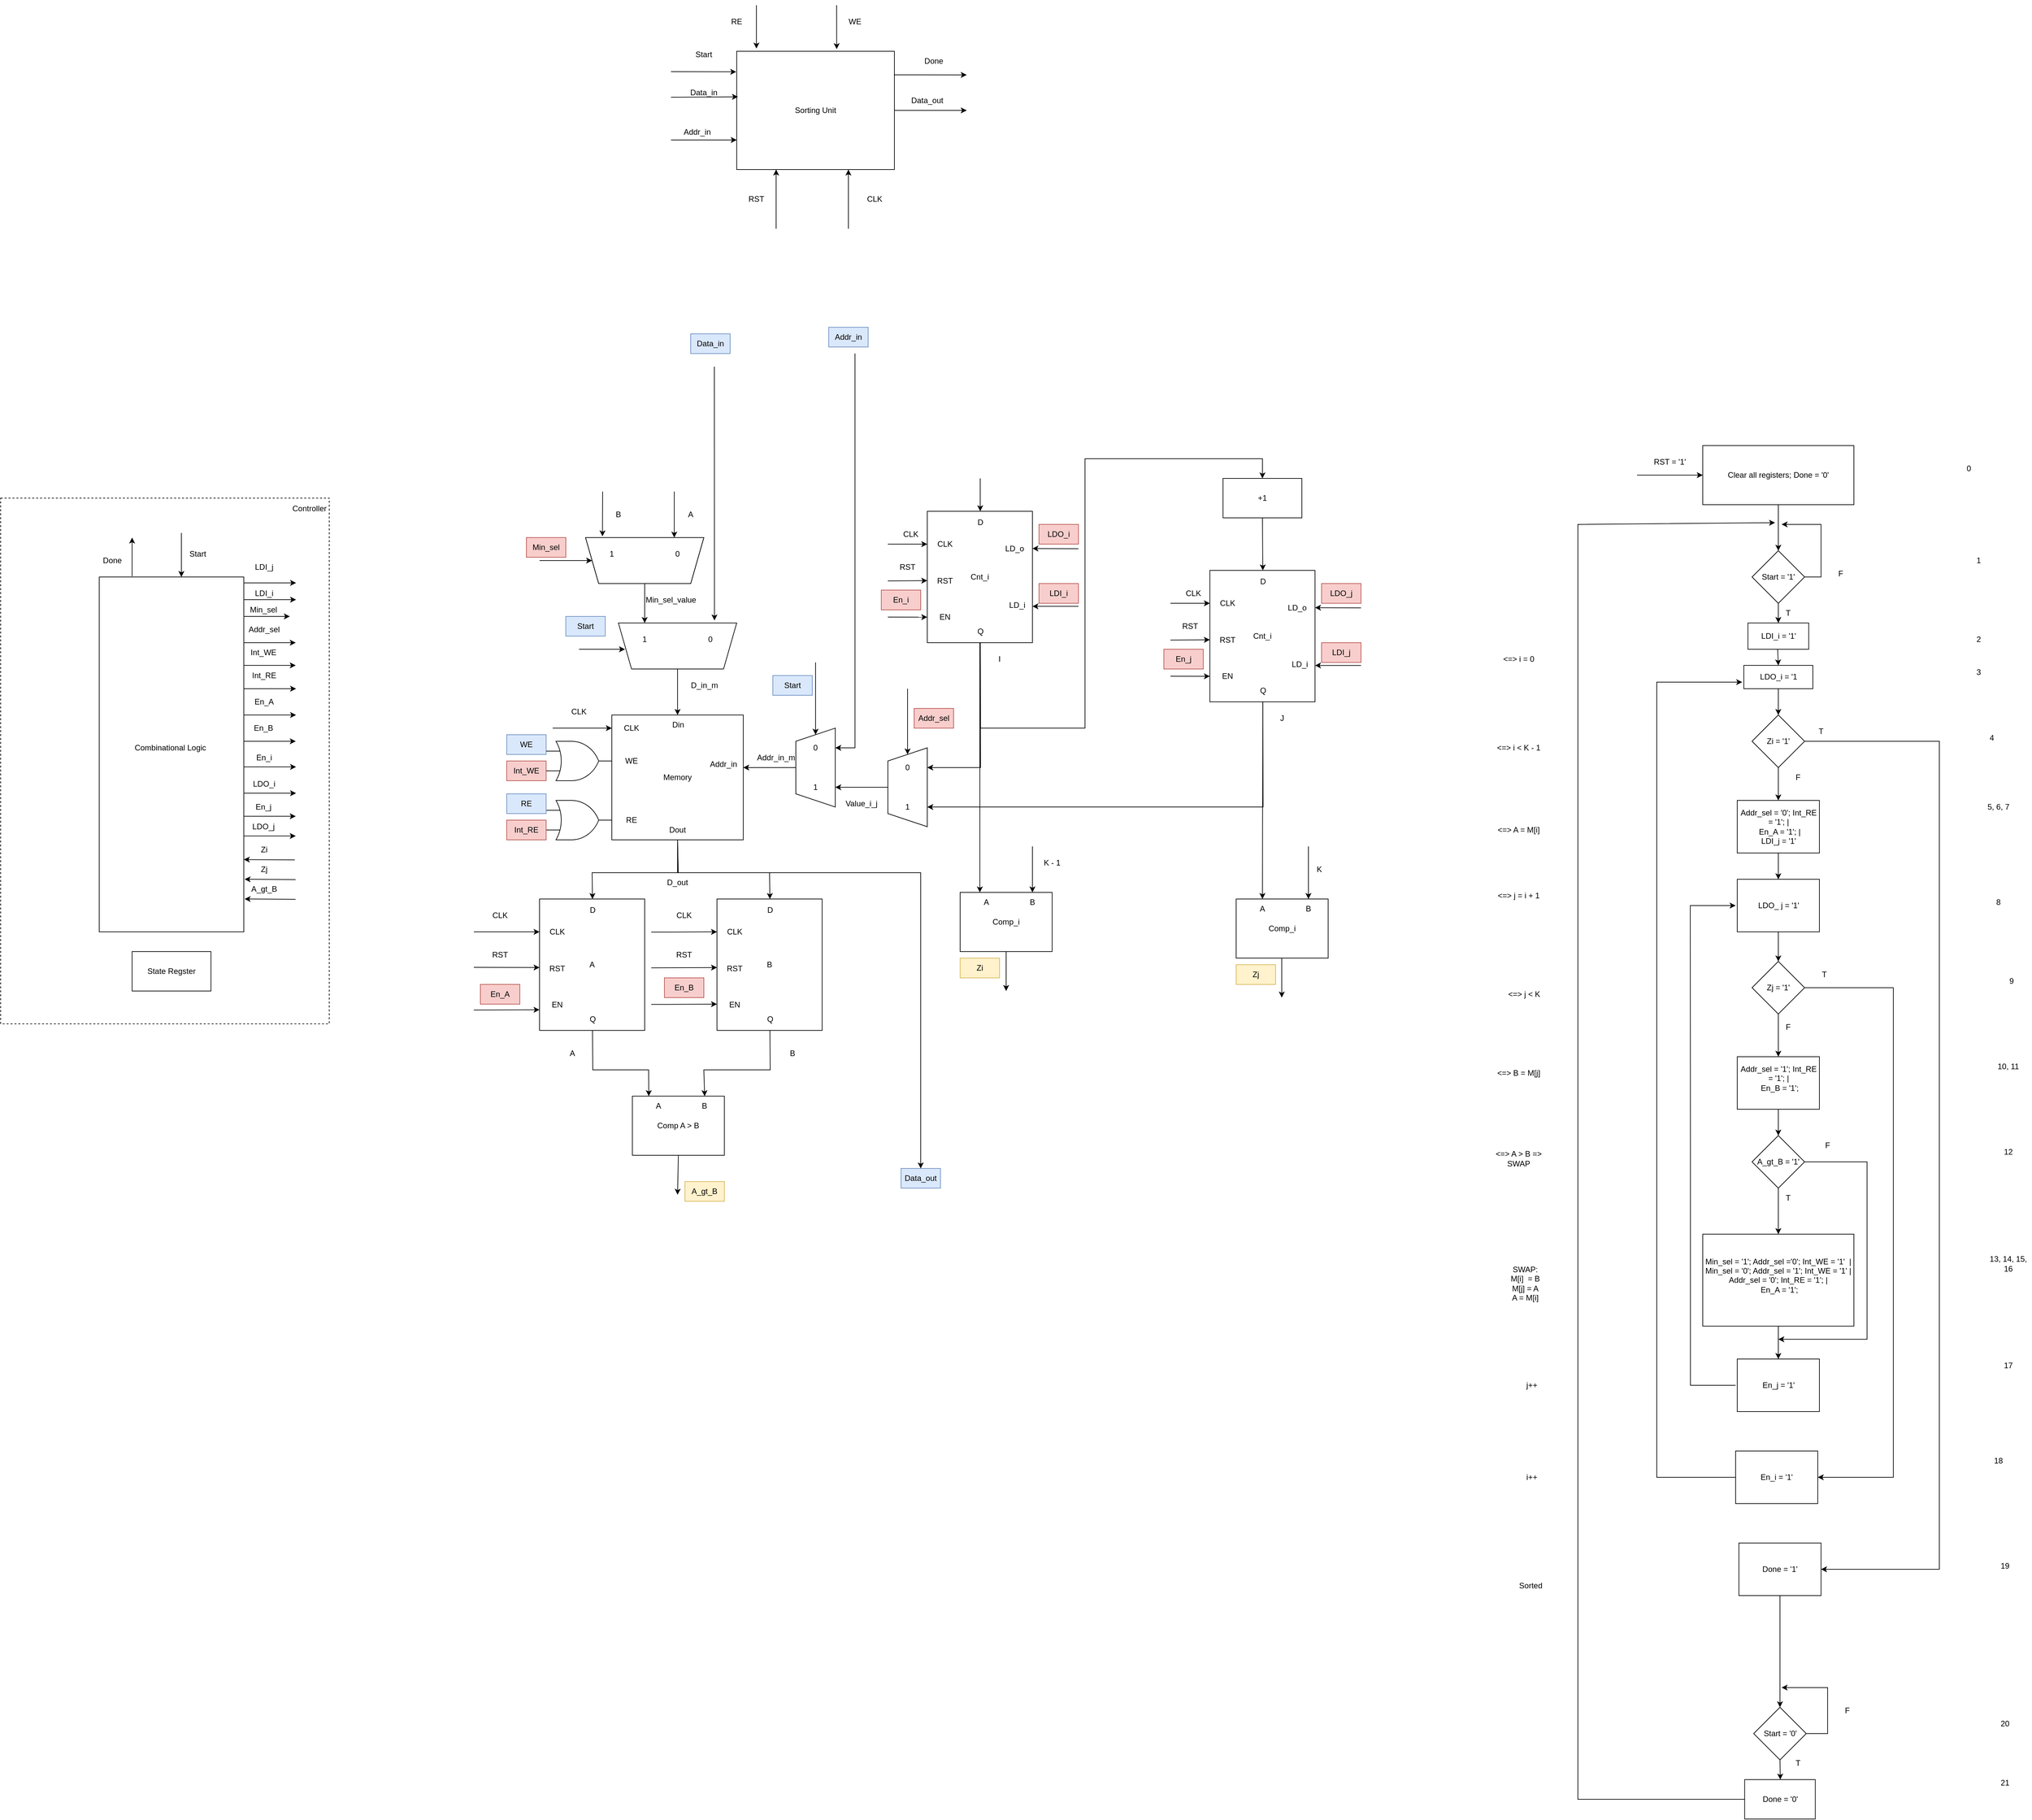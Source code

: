 <mxfile version="25.0.1">
  <diagram name="Page-1" id="YYQ7ZkeMgAXDU3FdPzeK">
    <mxGraphModel dx="1289" dy="1326" grid="1" gridSize="10" guides="1" tooltips="1" connect="1" arrows="1" fold="1" page="1" pageScale="1" pageWidth="850" pageHeight="1100" math="0" shadow="0">
      <root>
        <mxCell id="0" />
        <mxCell id="1" parent="0" />
        <mxCell id="ehiu03S84rvslvOeNL5u-71" value="" style="group" parent="1" vertex="1" connectable="0">
          <mxGeometry x="-840" y="560" width="500" height="800" as="geometry" />
        </mxCell>
        <mxCell id="ehiu03S84rvslvOeNL5u-9" value="" style="rounded=0;whiteSpace=wrap;html=1;dashed=1;" parent="ehiu03S84rvslvOeNL5u-71" vertex="1">
          <mxGeometry width="500" height="800" as="geometry" />
        </mxCell>
        <mxCell id="ehiu03S84rvslvOeNL5u-10" value="Controller" style="text;html=1;align=center;verticalAlign=middle;whiteSpace=wrap;rounded=0;" parent="ehiu03S84rvslvOeNL5u-71" vertex="1">
          <mxGeometry x="440" width="60" height="32.432" as="geometry" />
        </mxCell>
        <mxCell id="xy6vPmcdpU6oKg3ZW9ym-1" value="" style="group" parent="1" vertex="1" connectable="0">
          <mxGeometry x="180" y="-190" width="450" height="340" as="geometry" />
        </mxCell>
        <mxCell id="cH7tb-7JYuE5jifqWzcb-1" value="Sorting Unit" style="rounded=0;whiteSpace=wrap;html=1;" parent="xy6vPmcdpU6oKg3ZW9ym-1" vertex="1">
          <mxGeometry x="100" y="70" width="240" height="180" as="geometry" />
        </mxCell>
        <mxCell id="cH7tb-7JYuE5jifqWzcb-2" value="" style="endArrow=classic;html=1;rounded=0;entryX=-0.003;entryY=0.174;entryDx=0;entryDy=0;entryPerimeter=0;" parent="xy6vPmcdpU6oKg3ZW9ym-1" target="cH7tb-7JYuE5jifqWzcb-1" edge="1">
          <mxGeometry width="50" height="50" relative="1" as="geometry">
            <mxPoint y="101" as="sourcePoint" />
            <mxPoint x="40" y="90" as="targetPoint" />
          </mxGeometry>
        </mxCell>
        <mxCell id="cH7tb-7JYuE5jifqWzcb-3" value="Start" style="text;html=1;align=center;verticalAlign=middle;whiteSpace=wrap;rounded=0;" parent="xy6vPmcdpU6oKg3ZW9ym-1" vertex="1">
          <mxGeometry x="20" y="60" width="60" height="30" as="geometry" />
        </mxCell>
        <mxCell id="cH7tb-7JYuE5jifqWzcb-4" value="" style="endArrow=classic;html=1;rounded=0;entryX=0.008;entryY=0.385;entryDx=0;entryDy=0;entryPerimeter=0;" parent="xy6vPmcdpU6oKg3ZW9ym-1" target="cH7tb-7JYuE5jifqWzcb-1" edge="1">
          <mxGeometry width="50" height="50" relative="1" as="geometry">
            <mxPoint y="140" as="sourcePoint" />
            <mxPoint x="150.96" y="120.0" as="targetPoint" />
          </mxGeometry>
        </mxCell>
        <mxCell id="cH7tb-7JYuE5jifqWzcb-5" value="&lt;div&gt;&lt;br&gt;&lt;/div&gt;&lt;div&gt;Data_in&lt;/div&gt;" style="text;html=1;align=center;verticalAlign=middle;whiteSpace=wrap;rounded=0;" parent="xy6vPmcdpU6oKg3ZW9ym-1" vertex="1">
          <mxGeometry x="20" y="110" width="60" height="30" as="geometry" />
        </mxCell>
        <mxCell id="cH7tb-7JYuE5jifqWzcb-6" value="" style="endArrow=classic;html=1;rounded=0;entryX=0;entryY=0.75;entryDx=0;entryDy=0;" parent="xy6vPmcdpU6oKg3ZW9ym-1" target="cH7tb-7JYuE5jifqWzcb-1" edge="1">
          <mxGeometry width="50" height="50" relative="1" as="geometry">
            <mxPoint y="205" as="sourcePoint" />
            <mxPoint x="50" y="150" as="targetPoint" />
          </mxGeometry>
        </mxCell>
        <mxCell id="cH7tb-7JYuE5jifqWzcb-7" value="&lt;div&gt;&lt;br&gt;&lt;/div&gt;&lt;div&gt;Addr_in&lt;/div&gt;" style="text;html=1;align=center;verticalAlign=middle;whiteSpace=wrap;rounded=0;" parent="xy6vPmcdpU6oKg3ZW9ym-1" vertex="1">
          <mxGeometry x="10" y="170" width="60" height="30" as="geometry" />
        </mxCell>
        <mxCell id="cH7tb-7JYuE5jifqWzcb-9" value="" style="endArrow=classic;html=1;rounded=0;entryX=0.25;entryY=1;entryDx=0;entryDy=0;" parent="xy6vPmcdpU6oKg3ZW9ym-1" target="cH7tb-7JYuE5jifqWzcb-1" edge="1">
          <mxGeometry width="50" height="50" relative="1" as="geometry">
            <mxPoint x="160" y="340" as="sourcePoint" />
            <mxPoint x="200" y="290" as="targetPoint" />
          </mxGeometry>
        </mxCell>
        <mxCell id="cH7tb-7JYuE5jifqWzcb-10" value="" style="endArrow=classic;html=1;rounded=0;entryX=0.25;entryY=1;entryDx=0;entryDy=0;" parent="xy6vPmcdpU6oKg3ZW9ym-1" edge="1">
          <mxGeometry width="50" height="50" relative="1" as="geometry">
            <mxPoint x="270" y="340" as="sourcePoint" />
            <mxPoint x="270" y="250" as="targetPoint" />
          </mxGeometry>
        </mxCell>
        <mxCell id="cH7tb-7JYuE5jifqWzcb-12" value="RST" style="text;html=1;align=center;verticalAlign=middle;whiteSpace=wrap;rounded=0;" parent="xy6vPmcdpU6oKg3ZW9ym-1" vertex="1">
          <mxGeometry x="100" y="280" width="60" height="30" as="geometry" />
        </mxCell>
        <mxCell id="cH7tb-7JYuE5jifqWzcb-13" value="CLK" style="text;html=1;align=center;verticalAlign=middle;whiteSpace=wrap;rounded=0;" parent="xy6vPmcdpU6oKg3ZW9ym-1" vertex="1">
          <mxGeometry x="280" y="280" width="60" height="30" as="geometry" />
        </mxCell>
        <mxCell id="cH7tb-7JYuE5jifqWzcb-15" value="" style="endArrow=classic;html=1;rounded=0;entryX=0.125;entryY=-0.023;entryDx=0;entryDy=0;entryPerimeter=0;" parent="xy6vPmcdpU6oKg3ZW9ym-1" target="cH7tb-7JYuE5jifqWzcb-1" edge="1">
          <mxGeometry width="50" height="50" relative="1" as="geometry">
            <mxPoint x="130" as="sourcePoint" />
            <mxPoint x="160" y="-20" as="targetPoint" />
          </mxGeometry>
        </mxCell>
        <mxCell id="cH7tb-7JYuE5jifqWzcb-16" value="RE" style="text;html=1;align=center;verticalAlign=middle;whiteSpace=wrap;rounded=0;" parent="xy6vPmcdpU6oKg3ZW9ym-1" vertex="1">
          <mxGeometry x="70" y="10" width="60" height="30" as="geometry" />
        </mxCell>
        <mxCell id="cH7tb-7JYuE5jifqWzcb-17" value="" style="endArrow=classic;html=1;rounded=0;entryX=0.634;entryY=-0.018;entryDx=0;entryDy=0;entryPerimeter=0;" parent="xy6vPmcdpU6oKg3ZW9ym-1" target="cH7tb-7JYuE5jifqWzcb-1" edge="1">
          <mxGeometry width="50" height="50" relative="1" as="geometry">
            <mxPoint x="252" as="sourcePoint" />
            <mxPoint x="280" as="targetPoint" />
          </mxGeometry>
        </mxCell>
        <mxCell id="cH7tb-7JYuE5jifqWzcb-18" value="WE" style="text;html=1;align=center;verticalAlign=middle;whiteSpace=wrap;rounded=0;" parent="xy6vPmcdpU6oKg3ZW9ym-1" vertex="1">
          <mxGeometry x="250" y="10" width="60" height="30" as="geometry" />
        </mxCell>
        <mxCell id="cH7tb-7JYuE5jifqWzcb-19" value="" style="endArrow=classic;html=1;rounded=0;exitX=0.997;exitY=0.199;exitDx=0;exitDy=0;exitPerimeter=0;" parent="xy6vPmcdpU6oKg3ZW9ym-1" source="cH7tb-7JYuE5jifqWzcb-1" edge="1">
          <mxGeometry width="50" height="50" relative="1" as="geometry">
            <mxPoint x="360" y="140" as="sourcePoint" />
            <mxPoint x="450" y="106" as="targetPoint" />
          </mxGeometry>
        </mxCell>
        <mxCell id="cH7tb-7JYuE5jifqWzcb-20" value="Done" style="text;html=1;align=center;verticalAlign=middle;whiteSpace=wrap;rounded=0;" parent="xy6vPmcdpU6oKg3ZW9ym-1" vertex="1">
          <mxGeometry x="370" y="70" width="60" height="30" as="geometry" />
        </mxCell>
        <mxCell id="cH7tb-7JYuE5jifqWzcb-21" value="" style="endArrow=classic;html=1;rounded=0;exitX=1;exitY=0.5;exitDx=0;exitDy=0;" parent="xy6vPmcdpU6oKg3ZW9ym-1" source="cH7tb-7JYuE5jifqWzcb-1" edge="1">
          <mxGeometry width="50" height="50" relative="1" as="geometry">
            <mxPoint x="360" y="210" as="sourcePoint" />
            <mxPoint x="450" y="160" as="targetPoint" />
          </mxGeometry>
        </mxCell>
        <mxCell id="cH7tb-7JYuE5jifqWzcb-22" value="Data_out" style="text;html=1;align=center;verticalAlign=middle;whiteSpace=wrap;rounded=0;" parent="xy6vPmcdpU6oKg3ZW9ym-1" vertex="1">
          <mxGeometry x="360" y="130" width="60" height="30" as="geometry" />
        </mxCell>
        <mxCell id="ehiu03S84rvslvOeNL5u-11" value="" style="rounded=0;whiteSpace=wrap;html=1;" parent="1" vertex="1">
          <mxGeometry x="-690" y="680" width="220" height="540" as="geometry" />
        </mxCell>
        <mxCell id="ehiu03S84rvslvOeNL5u-12" value="Combinational Logic&lt;span style=&quot;background-color: initial;&quot;&gt;&amp;nbsp;&lt;/span&gt;" style="text;html=1;align=center;verticalAlign=middle;whiteSpace=wrap;rounded=0;" parent="1" vertex="1">
          <mxGeometry x="-640" y="860" width="120" height="160" as="geometry" />
        </mxCell>
        <mxCell id="ehiu03S84rvslvOeNL5u-13" value="Done" style="text;html=1;align=center;verticalAlign=middle;whiteSpace=wrap;rounded=0;" parent="1" vertex="1">
          <mxGeometry x="-700" y="640" width="60" height="30" as="geometry" />
        </mxCell>
        <mxCell id="ehiu03S84rvslvOeNL5u-14" value="Start" style="text;html=1;align=center;verticalAlign=middle;whiteSpace=wrap;rounded=0;" parent="1" vertex="1">
          <mxGeometry x="-570" y="630" width="60" height="30" as="geometry" />
        </mxCell>
        <mxCell id="ehiu03S84rvslvOeNL5u-15" value="" style="endArrow=classic;html=1;rounded=0;entryX=0.157;entryY=-0.009;entryDx=0;entryDy=0;entryPerimeter=0;" parent="1" edge="1">
          <mxGeometry width="50" height="50" relative="1" as="geometry">
            <mxPoint x="-565" y="613" as="sourcePoint" />
            <mxPoint x="-565" y="680" as="targetPoint" />
          </mxGeometry>
        </mxCell>
        <mxCell id="ehiu03S84rvslvOeNL5u-16" value="" style="endArrow=classic;html=1;rounded=0;" parent="1" edge="1">
          <mxGeometry width="50" height="50" relative="1" as="geometry">
            <mxPoint x="-470" y="740" as="sourcePoint" />
            <mxPoint x="-400" y="740" as="targetPoint" />
            <Array as="points" />
          </mxGeometry>
        </mxCell>
        <mxCell id="ehiu03S84rvslvOeNL5u-17" value="Min_sel" style="text;html=1;align=center;verticalAlign=middle;whiteSpace=wrap;rounded=0;" parent="1" vertex="1">
          <mxGeometry x="-460" y="720" width="39.5" height="20" as="geometry" />
        </mxCell>
        <mxCell id="ehiu03S84rvslvOeNL5u-18" value="Addr_sel" style="text;html=1;align=center;verticalAlign=middle;whiteSpace=wrap;rounded=0;" parent="1" vertex="1">
          <mxGeometry x="-459.5" y="750" width="40" height="20" as="geometry" />
        </mxCell>
        <mxCell id="ehiu03S84rvslvOeNL5u-19" value="" style="endArrow=classic;html=1;rounded=0;exitX=1.005;exitY=0.072;exitDx=0;exitDy=0;exitPerimeter=0;" parent="1" edge="1">
          <mxGeometry width="50" height="50" relative="1" as="geometry">
            <mxPoint x="-470" y="780" as="sourcePoint" />
            <mxPoint x="-391" y="780" as="targetPoint" />
          </mxGeometry>
        </mxCell>
        <mxCell id="ehiu03S84rvslvOeNL5u-20" value="Int_WE" style="text;html=1;align=center;verticalAlign=middle;whiteSpace=wrap;rounded=0;" parent="1" vertex="1">
          <mxGeometry x="-460" y="784.5" width="40" height="20" as="geometry" />
        </mxCell>
        <mxCell id="ehiu03S84rvslvOeNL5u-21" value="" style="endArrow=classic;html=1;rounded=0;exitX=1.005;exitY=0.072;exitDx=0;exitDy=0;exitPerimeter=0;" parent="1" edge="1">
          <mxGeometry width="50" height="50" relative="1" as="geometry">
            <mxPoint x="-470" y="814.5" as="sourcePoint" />
            <mxPoint x="-391" y="814.5" as="targetPoint" />
          </mxGeometry>
        </mxCell>
        <mxCell id="ehiu03S84rvslvOeNL5u-22" value="Int_RE" style="text;html=1;align=center;verticalAlign=middle;whiteSpace=wrap;rounded=0;" parent="1" vertex="1">
          <mxGeometry x="-459.5" y="820" width="40" height="20" as="geometry" />
        </mxCell>
        <mxCell id="ehiu03S84rvslvOeNL5u-23" value="" style="endArrow=classic;html=1;rounded=0;exitX=1.005;exitY=0.072;exitDx=0;exitDy=0;exitPerimeter=0;" parent="1" edge="1">
          <mxGeometry width="50" height="50" relative="1" as="geometry">
            <mxPoint x="-469.5" y="850" as="sourcePoint" />
            <mxPoint x="-390.5" y="850" as="targetPoint" />
          </mxGeometry>
        </mxCell>
        <mxCell id="ehiu03S84rvslvOeNL5u-24" value="En_A" style="text;html=1;align=center;verticalAlign=middle;whiteSpace=wrap;rounded=0;" parent="1" vertex="1">
          <mxGeometry x="-459.5" y="860" width="40" height="20" as="geometry" />
        </mxCell>
        <mxCell id="ehiu03S84rvslvOeNL5u-25" value="" style="endArrow=classic;html=1;rounded=0;exitX=1.005;exitY=0.072;exitDx=0;exitDy=0;exitPerimeter=0;" parent="1" edge="1">
          <mxGeometry width="50" height="50" relative="1" as="geometry">
            <mxPoint x="-469.5" y="890" as="sourcePoint" />
            <mxPoint x="-390.5" y="890" as="targetPoint" />
          </mxGeometry>
        </mxCell>
        <mxCell id="ehiu03S84rvslvOeNL5u-26" value="En_B" style="text;html=1;align=center;verticalAlign=middle;whiteSpace=wrap;rounded=0;" parent="1" vertex="1">
          <mxGeometry x="-460" y="900" width="40" height="20" as="geometry" />
        </mxCell>
        <mxCell id="ehiu03S84rvslvOeNL5u-27" value="" style="endArrow=classic;html=1;rounded=0;exitX=1.005;exitY=0.072;exitDx=0;exitDy=0;exitPerimeter=0;" parent="1" edge="1">
          <mxGeometry width="50" height="50" relative="1" as="geometry">
            <mxPoint x="-470" y="930" as="sourcePoint" />
            <mxPoint x="-391" y="930" as="targetPoint" />
          </mxGeometry>
        </mxCell>
        <mxCell id="ehiu03S84rvslvOeNL5u-28" value="" style="endArrow=classic;html=1;rounded=0;exitX=1.005;exitY=0.072;exitDx=0;exitDy=0;exitPerimeter=0;" parent="1" edge="1">
          <mxGeometry width="50" height="50" relative="1" as="geometry">
            <mxPoint x="-469.5" y="969" as="sourcePoint" />
            <mxPoint x="-390.5" y="969" as="targetPoint" />
          </mxGeometry>
        </mxCell>
        <mxCell id="ehiu03S84rvslvOeNL5u-29" value="En_i" style="text;html=1;align=center;verticalAlign=middle;whiteSpace=wrap;rounded=0;" parent="1" vertex="1">
          <mxGeometry x="-459.5" y="950" width="40" height="10" as="geometry" />
        </mxCell>
        <mxCell id="ehiu03S84rvslvOeNL5u-34" value="" style="endArrow=classic;html=1;rounded=0;" parent="1" edge="1">
          <mxGeometry width="50" height="50" relative="1" as="geometry">
            <mxPoint x="-640" y="679" as="sourcePoint" />
            <mxPoint x="-640" y="620" as="targetPoint" />
          </mxGeometry>
        </mxCell>
        <mxCell id="ehiu03S84rvslvOeNL5u-35" value="State Regster" style="rounded=0;whiteSpace=wrap;html=1;" parent="1" vertex="1">
          <mxGeometry x="-640" y="1250" width="120" height="60" as="geometry" />
        </mxCell>
        <mxCell id="cH7tb-7JYuE5jifqWzcb-27" value="" style="endArrow=classic;html=1;rounded=0;entryX=0.857;entryY=1.026;entryDx=0;entryDy=0;entryPerimeter=0;" parent="1" target="cH7tb-7JYuE5jifqWzcb-23" edge="1">
          <mxGeometry width="50" height="50" relative="1" as="geometry">
            <mxPoint x="76" y="550" as="sourcePoint" />
            <mxPoint x="90" y="510" as="targetPoint" />
          </mxGeometry>
        </mxCell>
        <mxCell id="cH7tb-7JYuE5jifqWzcb-28" value="A" style="text;html=1;align=center;verticalAlign=middle;whiteSpace=wrap;rounded=0;" parent="1" vertex="1">
          <mxGeometry x="180" y="570" width="60" height="30" as="geometry" />
        </mxCell>
        <mxCell id="cH7tb-7JYuE5jifqWzcb-31" value="" style="endArrow=classic;html=1;rounded=0;entryX=0.25;entryY=1;entryDx=0;entryDy=0;" parent="1" target="cH7tb-7JYuE5jifqWzcb-23" edge="1">
          <mxGeometry width="50" height="50" relative="1" as="geometry">
            <mxPoint x="185" y="550" as="sourcePoint" />
            <mxPoint x="220" y="530" as="targetPoint" />
          </mxGeometry>
        </mxCell>
        <mxCell id="cH7tb-7JYuE5jifqWzcb-32" value="B" style="text;html=1;align=center;verticalAlign=middle;whiteSpace=wrap;rounded=0;" parent="1" vertex="1">
          <mxGeometry x="70" y="570" width="60" height="30" as="geometry" />
        </mxCell>
        <mxCell id="cH7tb-7JYuE5jifqWzcb-33" value="" style="endArrow=classic;html=1;rounded=0;entryX=1;entryY=0.5;entryDx=0;entryDy=0;" parent="1" target="cH7tb-7JYuE5jifqWzcb-23" edge="1">
          <mxGeometry width="50" height="50" relative="1" as="geometry">
            <mxPoint x="-20" y="655" as="sourcePoint" />
            <mxPoint x="20" y="640" as="targetPoint" />
          </mxGeometry>
        </mxCell>
        <mxCell id="cH7tb-7JYuE5jifqWzcb-34" value="Min_sel" style="text;html=1;align=center;verticalAlign=middle;whiteSpace=wrap;rounded=0;fillColor=#f8cecc;strokeColor=#b85450;" parent="1" vertex="1">
          <mxGeometry x="-40" y="620" width="60" height="30" as="geometry" />
        </mxCell>
        <mxCell id="cH7tb-7JYuE5jifqWzcb-35" value="" style="endArrow=classic;html=1;rounded=0;exitX=0.5;exitY=0;exitDx=0;exitDy=0;" parent="1" source="cH7tb-7JYuE5jifqWzcb-23" edge="1">
          <mxGeometry width="50" height="50" relative="1" as="geometry">
            <mxPoint x="155" y="750" as="sourcePoint" />
            <mxPoint x="140" y="750" as="targetPoint" />
          </mxGeometry>
        </mxCell>
        <mxCell id="cH7tb-7JYuE5jifqWzcb-36" value="Min_sel_value" style="text;html=1;align=center;verticalAlign=middle;whiteSpace=wrap;rounded=0;" parent="1" vertex="1">
          <mxGeometry x="150" y="700" width="60" height="30" as="geometry" />
        </mxCell>
        <mxCell id="cH7tb-7JYuE5jifqWzcb-38" value="" style="group" parent="1" vertex="1" connectable="0">
          <mxGeometry x="50" y="620" width="180" height="70" as="geometry" />
        </mxCell>
        <mxCell id="cH7tb-7JYuE5jifqWzcb-23" value="" style="shape=trapezoid;perimeter=trapezoidPerimeter;whiteSpace=wrap;html=1;fixedSize=1;rotation=180;" parent="cH7tb-7JYuE5jifqWzcb-38" vertex="1">
          <mxGeometry width="180" height="70" as="geometry" />
        </mxCell>
        <mxCell id="cH7tb-7JYuE5jifqWzcb-37" value="" style="group" parent="cH7tb-7JYuE5jifqWzcb-38" vertex="1" connectable="0">
          <mxGeometry x="10" y="10" width="160" height="30" as="geometry" />
        </mxCell>
        <mxCell id="cH7tb-7JYuE5jifqWzcb-25" value="1" style="text;html=1;align=center;verticalAlign=middle;whiteSpace=wrap;rounded=0;" parent="cH7tb-7JYuE5jifqWzcb-37" vertex="1">
          <mxGeometry width="60" height="30" as="geometry" />
        </mxCell>
        <mxCell id="cH7tb-7JYuE5jifqWzcb-26" value="0" style="text;html=1;align=center;verticalAlign=middle;whiteSpace=wrap;rounded=0;" parent="cH7tb-7JYuE5jifqWzcb-37" vertex="1">
          <mxGeometry x="100" width="60" height="30" as="geometry" />
        </mxCell>
        <mxCell id="cH7tb-7JYuE5jifqWzcb-39" value="" style="group" parent="1" vertex="1" connectable="0">
          <mxGeometry x="100" y="750" width="180" height="70" as="geometry" />
        </mxCell>
        <mxCell id="cH7tb-7JYuE5jifqWzcb-40" value="" style="shape=trapezoid;perimeter=trapezoidPerimeter;whiteSpace=wrap;html=1;fixedSize=1;rotation=180;" parent="cH7tb-7JYuE5jifqWzcb-39" vertex="1">
          <mxGeometry width="180" height="70" as="geometry" />
        </mxCell>
        <mxCell id="cH7tb-7JYuE5jifqWzcb-41" value="" style="group" parent="cH7tb-7JYuE5jifqWzcb-39" vertex="1" connectable="0">
          <mxGeometry x="10" y="10" width="160" height="30" as="geometry" />
        </mxCell>
        <mxCell id="cH7tb-7JYuE5jifqWzcb-42" value="1" style="text;html=1;align=center;verticalAlign=middle;whiteSpace=wrap;rounded=0;" parent="cH7tb-7JYuE5jifqWzcb-41" vertex="1">
          <mxGeometry width="60" height="30" as="geometry" />
        </mxCell>
        <mxCell id="cH7tb-7JYuE5jifqWzcb-43" value="0" style="text;html=1;align=center;verticalAlign=middle;whiteSpace=wrap;rounded=0;" parent="cH7tb-7JYuE5jifqWzcb-41" vertex="1">
          <mxGeometry x="100" width="60" height="30" as="geometry" />
        </mxCell>
        <mxCell id="cH7tb-7JYuE5jifqWzcb-44" value="" style="endArrow=classic;html=1;rounded=0;entryX=0;entryY=1;entryDx=0;entryDy=0;" parent="1" target="cH7tb-7JYuE5jifqWzcb-42" edge="1">
          <mxGeometry width="50" height="50" relative="1" as="geometry">
            <mxPoint x="40" y="790" as="sourcePoint" />
            <mxPoint x="10" y="750" as="targetPoint" />
          </mxGeometry>
        </mxCell>
        <mxCell id="cH7tb-7JYuE5jifqWzcb-45" value="Start" style="text;html=1;align=center;verticalAlign=middle;whiteSpace=wrap;rounded=0;fillColor=#dae8fc;strokeColor=#6c8ebf;" parent="1" vertex="1">
          <mxGeometry x="20" y="740" width="60" height="30" as="geometry" />
        </mxCell>
        <mxCell id="cH7tb-7JYuE5jifqWzcb-46" value="" style="endArrow=classic;html=1;rounded=0;entryX=0.188;entryY=1.056;entryDx=0;entryDy=0;entryPerimeter=0;" parent="1" target="cH7tb-7JYuE5jifqWzcb-40" edge="1">
          <mxGeometry width="50" height="50" relative="1" as="geometry">
            <mxPoint x="246" y="360" as="sourcePoint" />
            <mxPoint x="295" y="470" as="targetPoint" />
          </mxGeometry>
        </mxCell>
        <mxCell id="cH7tb-7JYuE5jifqWzcb-47" value="Data_in" style="text;html=1;align=center;verticalAlign=middle;whiteSpace=wrap;rounded=0;fillColor=#dae8fc;strokeColor=#6c8ebf;" parent="1" vertex="1">
          <mxGeometry x="210" y="310" width="60" height="30" as="geometry" />
        </mxCell>
        <mxCell id="cH7tb-7JYuE5jifqWzcb-49" value="" style="endArrow=classic;html=1;rounded=0;exitX=0.5;exitY=0;exitDx=0;exitDy=0;" parent="1" source="cH7tb-7JYuE5jifqWzcb-40" edge="1">
          <mxGeometry width="50" height="50" relative="1" as="geometry">
            <mxPoint x="190" y="850" as="sourcePoint" />
            <mxPoint x="190" y="890" as="targetPoint" />
            <Array as="points">
              <mxPoint x="190" y="890" />
            </Array>
          </mxGeometry>
        </mxCell>
        <mxCell id="xy6vPmcdpU6oKg3ZW9ym-37" value="" style="group" parent="1" vertex="1" connectable="0">
          <mxGeometry x="370" y="910" width="70" height="120" as="geometry" />
        </mxCell>
        <mxCell id="xy6vPmcdpU6oKg3ZW9ym-34" value="" style="shape=trapezoid;perimeter=trapezoidPerimeter;whiteSpace=wrap;html=1;fixedSize=1;rotation=270;" parent="xy6vPmcdpU6oKg3ZW9ym-37" vertex="1">
          <mxGeometry x="-30" y="30" width="120" height="60" as="geometry" />
        </mxCell>
        <mxCell id="xy6vPmcdpU6oKg3ZW9ym-35" value="0" style="text;html=1;align=center;verticalAlign=middle;whiteSpace=wrap;rounded=0;" parent="xy6vPmcdpU6oKg3ZW9ym-37" vertex="1">
          <mxGeometry x="10" y="20" width="40" height="20" as="geometry" />
        </mxCell>
        <mxCell id="xy6vPmcdpU6oKg3ZW9ym-36" value="1" style="text;html=1;align=center;verticalAlign=middle;whiteSpace=wrap;rounded=0;" parent="xy6vPmcdpU6oKg3ZW9ym-37" vertex="1">
          <mxGeometry x="10" y="80" width="40" height="20" as="geometry" />
        </mxCell>
        <mxCell id="xy6vPmcdpU6oKg3ZW9ym-38" value="" style="endArrow=classic;html=1;rounded=0;exitX=0.5;exitY=0;exitDx=0;exitDy=0;entryX=1;entryY=0.333;entryDx=0;entryDy=0;entryPerimeter=0;" parent="1" source="xy6vPmcdpU6oKg3ZW9ym-34" edge="1">
          <mxGeometry width="50" height="50" relative="1" as="geometry">
            <mxPoint x="310" y="980" as="sourcePoint" />
            <mxPoint x="290" y="969.99" as="targetPoint" />
          </mxGeometry>
        </mxCell>
        <mxCell id="xy6vPmcdpU6oKg3ZW9ym-40" value="" style="endArrow=classic;html=1;rounded=0;entryX=0.75;entryY=1;entryDx=0;entryDy=0;" parent="1" target="xy6vPmcdpU6oKg3ZW9ym-34" edge="1">
          <mxGeometry width="50" height="50" relative="1" as="geometry">
            <mxPoint x="460" y="340" as="sourcePoint" />
            <mxPoint x="490" y="930" as="targetPoint" />
            <Array as="points">
              <mxPoint x="460" y="940" />
            </Array>
          </mxGeometry>
        </mxCell>
        <mxCell id="xy6vPmcdpU6oKg3ZW9ym-42" value="Addr_in" style="text;html=1;align=center;verticalAlign=middle;whiteSpace=wrap;rounded=0;fillColor=#dae8fc;strokeColor=#6c8ebf;" parent="1" vertex="1">
          <mxGeometry x="420" y="300" width="60" height="30" as="geometry" />
        </mxCell>
        <mxCell id="cH7tb-7JYuE5jifqWzcb-53" value="" style="endArrow=classic;html=1;rounded=0;" parent="1" edge="1">
          <mxGeometry width="50" height="50" relative="1" as="geometry">
            <mxPoint y="910" as="sourcePoint" />
            <mxPoint x="90" y="910" as="targetPoint" />
          </mxGeometry>
        </mxCell>
        <mxCell id="cH7tb-7JYuE5jifqWzcb-55" value="CLK" style="text;html=1;align=center;verticalAlign=middle;whiteSpace=wrap;rounded=0;" parent="1" vertex="1">
          <mxGeometry x="10" y="870" width="60" height="30" as="geometry" />
        </mxCell>
        <mxCell id="xy6vPmcdpU6oKg3ZW9ym-7" value="WE" style="text;html=1;align=center;verticalAlign=middle;whiteSpace=wrap;rounded=0;fillColor=#dae8fc;strokeColor=#6c8ebf;" parent="1" vertex="1">
          <mxGeometry x="-70" y="920" width="60" height="30" as="geometry" />
        </mxCell>
        <mxCell id="xy6vPmcdpU6oKg3ZW9ym-8" value="Int_WE" style="text;html=1;align=center;verticalAlign=middle;whiteSpace=wrap;rounded=0;fillColor=#f8cecc;strokeColor=#b85450;" parent="1" vertex="1">
          <mxGeometry x="-70" y="960" width="60" height="30" as="geometry" />
        </mxCell>
        <mxCell id="xy6vPmcdpU6oKg3ZW9ym-9" value="" style="verticalLabelPosition=bottom;shadow=0;dashed=0;align=center;html=1;verticalAlign=top;shape=mxgraph.electrical.logic_gates.logic_gate;operation=or;" parent="1" vertex="1">
          <mxGeometry x="-10" y="930" width="100" height="60" as="geometry" />
        </mxCell>
        <mxCell id="xy6vPmcdpU6oKg3ZW9ym-12" value="" style="verticalLabelPosition=bottom;shadow=0;dashed=0;align=center;html=1;verticalAlign=top;shape=mxgraph.electrical.logic_gates.logic_gate;operation=or;" parent="1" vertex="1">
          <mxGeometry x="-10" y="1020" width="100" height="60" as="geometry" />
        </mxCell>
        <mxCell id="xy6vPmcdpU6oKg3ZW9ym-14" value="RE" style="text;html=1;align=center;verticalAlign=middle;whiteSpace=wrap;rounded=0;fillColor=#dae8fc;strokeColor=#6c8ebf;" parent="1" vertex="1">
          <mxGeometry x="-70" y="1010" width="60" height="30" as="geometry" />
        </mxCell>
        <mxCell id="xy6vPmcdpU6oKg3ZW9ym-15" value="Int_RE" style="text;html=1;align=center;verticalAlign=middle;whiteSpace=wrap;rounded=0;fillColor=#f8cecc;strokeColor=#b85450;" parent="1" vertex="1">
          <mxGeometry x="-70" y="1050" width="60" height="30" as="geometry" />
        </mxCell>
        <mxCell id="xy6vPmcdpU6oKg3ZW9ym-59" value="" style="endArrow=classic;html=1;rounded=0;exitX=0.5;exitY=1;exitDx=0;exitDy=0;entryX=0.5;entryY=0;entryDx=0;entryDy=0;" parent="1" target="xy6vPmcdpU6oKg3ZW9ym-49" edge="1">
          <mxGeometry width="50" height="50" relative="1" as="geometry">
            <mxPoint x="650.56" y="530" as="sourcePoint" />
            <mxPoint x="638.52" y="520.0" as="targetPoint" />
          </mxGeometry>
        </mxCell>
        <mxCell id="xy6vPmcdpU6oKg3ZW9ym-62" value="" style="endArrow=classic;html=1;rounded=0;" parent="1" edge="1">
          <mxGeometry width="50" height="50" relative="1" as="geometry">
            <mxPoint x="650" y="780" as="sourcePoint" />
            <mxPoint x="650" y="1160" as="targetPoint" />
          </mxGeometry>
        </mxCell>
        <mxCell id="xy6vPmcdpU6oKg3ZW9ym-66" value="" style="endArrow=classic;html=1;rounded=0;" parent="1" target="xy6vPmcdpU6oKg3ZW9ym-65" edge="1">
          <mxGeometry width="50" height="50" relative="1" as="geometry">
            <mxPoint x="730" y="1090" as="sourcePoint" />
            <mxPoint x="750" y="1150" as="targetPoint" />
          </mxGeometry>
        </mxCell>
        <mxCell id="xy6vPmcdpU6oKg3ZW9ym-67" value="K - 1" style="text;html=1;align=center;verticalAlign=middle;whiteSpace=wrap;rounded=0;" parent="1" vertex="1">
          <mxGeometry x="730" y="1100" width="60" height="30" as="geometry" />
        </mxCell>
        <mxCell id="xy6vPmcdpU6oKg3ZW9ym-68" value="" style="endArrow=classic;html=1;rounded=0;exitX=0.5;exitY=1;exitDx=0;exitDy=0;" parent="1" source="xy6vPmcdpU6oKg3ZW9ym-63" edge="1">
          <mxGeometry width="50" height="50" relative="1" as="geometry">
            <mxPoint x="710" y="1370" as="sourcePoint" />
            <mxPoint x="690" y="1310" as="targetPoint" />
          </mxGeometry>
        </mxCell>
        <mxCell id="xy6vPmcdpU6oKg3ZW9ym-69" value="Zi" style="text;html=1;align=center;verticalAlign=middle;whiteSpace=wrap;rounded=0;fillColor=#fff2cc;strokeColor=#d6b656;" parent="1" vertex="1">
          <mxGeometry x="620" y="1260" width="60" height="30" as="geometry" />
        </mxCell>
        <mxCell id="xy6vPmcdpU6oKg3ZW9ym-70" value="" style="group" parent="1" vertex="1" connectable="0">
          <mxGeometry x="510" y="940" width="70" height="120" as="geometry" />
        </mxCell>
        <mxCell id="xy6vPmcdpU6oKg3ZW9ym-71" value="" style="shape=trapezoid;perimeter=trapezoidPerimeter;whiteSpace=wrap;html=1;fixedSize=1;rotation=270;" parent="xy6vPmcdpU6oKg3ZW9ym-70" vertex="1">
          <mxGeometry x="-30" y="30" width="120" height="60" as="geometry" />
        </mxCell>
        <mxCell id="xy6vPmcdpU6oKg3ZW9ym-72" value="0" style="text;html=1;align=center;verticalAlign=middle;whiteSpace=wrap;rounded=0;" parent="xy6vPmcdpU6oKg3ZW9ym-70" vertex="1">
          <mxGeometry x="10" y="20" width="40" height="20" as="geometry" />
        </mxCell>
        <mxCell id="xy6vPmcdpU6oKg3ZW9ym-73" value="1" style="text;html=1;align=center;verticalAlign=middle;whiteSpace=wrap;rounded=0;" parent="xy6vPmcdpU6oKg3ZW9ym-70" vertex="1">
          <mxGeometry x="10" y="80" width="40" height="20" as="geometry" />
        </mxCell>
        <mxCell id="xy6vPmcdpU6oKg3ZW9ym-75" value="" style="endArrow=classic;html=1;rounded=0;entryX=0.25;entryY=1;entryDx=0;entryDy=0;exitX=0.5;exitY=0;exitDx=0;exitDy=0;" parent="1" source="xy6vPmcdpU6oKg3ZW9ym-71" target="xy6vPmcdpU6oKg3ZW9ym-34" edge="1">
          <mxGeometry width="50" height="50" relative="1" as="geometry">
            <mxPoint x="400" y="1140" as="sourcePoint" />
            <mxPoint x="450" y="1090" as="targetPoint" />
          </mxGeometry>
        </mxCell>
        <mxCell id="xy6vPmcdpU6oKg3ZW9ym-76" value="" style="endArrow=classic;html=1;rounded=0;entryX=1;entryY=0.5;entryDx=0;entryDy=0;" parent="1" target="xy6vPmcdpU6oKg3ZW9ym-34" edge="1">
          <mxGeometry width="50" height="50" relative="1" as="geometry">
            <mxPoint x="400" y="810" as="sourcePoint" />
            <mxPoint x="420" y="940" as="targetPoint" />
          </mxGeometry>
        </mxCell>
        <mxCell id="xy6vPmcdpU6oKg3ZW9ym-77" value="Start" style="text;html=1;align=center;verticalAlign=middle;whiteSpace=wrap;rounded=0;fillColor=#dae8fc;strokeColor=#6c8ebf;" parent="1" vertex="1">
          <mxGeometry x="335" y="830" width="60" height="30" as="geometry" />
        </mxCell>
        <mxCell id="xy6vPmcdpU6oKg3ZW9ym-79" value="" style="endArrow=classic;html=1;rounded=0;exitX=0.5;exitY=1;exitDx=0;exitDy=0;entryX=0.75;entryY=1;entryDx=0;entryDy=0;" parent="1" source="xy6vPmcdpU6oKg3ZW9ym-50" target="xy6vPmcdpU6oKg3ZW9ym-71" edge="1">
          <mxGeometry width="50" height="50" relative="1" as="geometry">
            <mxPoint x="620" y="880" as="sourcePoint" />
            <mxPoint x="670" y="830" as="targetPoint" />
            <Array as="points">
              <mxPoint x="651" y="970" />
            </Array>
          </mxGeometry>
        </mxCell>
        <mxCell id="xy6vPmcdpU6oKg3ZW9ym-81" value="" style="endArrow=classic;html=1;rounded=0;entryX=1;entryY=0.5;entryDx=0;entryDy=0;" parent="1" target="xy6vPmcdpU6oKg3ZW9ym-71" edge="1">
          <mxGeometry width="50" height="50" relative="1" as="geometry">
            <mxPoint x="540" y="850" as="sourcePoint" />
            <mxPoint x="600" y="810" as="targetPoint" />
          </mxGeometry>
        </mxCell>
        <mxCell id="xy6vPmcdpU6oKg3ZW9ym-82" value="Addr_sel" style="text;html=1;align=center;verticalAlign=middle;whiteSpace=wrap;rounded=0;fillColor=#f8cecc;strokeColor=#b85450;" parent="1" vertex="1">
          <mxGeometry x="550" y="880" width="60" height="30" as="geometry" />
        </mxCell>
        <mxCell id="xy6vPmcdpU6oKg3ZW9ym-91" value="" style="endArrow=classic;html=1;rounded=0;exitX=0.5;exitY=1;exitDx=0;exitDy=0;entryX=0.5;entryY=0;entryDx=0;entryDy=0;" parent="1" source="xy6vPmcdpU6oKg3ZW9ym-50" target="xy6vPmcdpU6oKg3ZW9ym-92" edge="1">
          <mxGeometry width="50" height="50" relative="1" as="geometry">
            <mxPoint x="720" y="880" as="sourcePoint" />
            <mxPoint x="810" y="540" as="targetPoint" />
            <Array as="points">
              <mxPoint x="651" y="910" />
              <mxPoint x="810" y="910" />
              <mxPoint x="810" y="500" />
              <mxPoint x="1080" y="500" />
            </Array>
          </mxGeometry>
        </mxCell>
        <mxCell id="xy6vPmcdpU6oKg3ZW9ym-92" value="+1" style="rounded=0;whiteSpace=wrap;html=1;" parent="1" vertex="1">
          <mxGeometry x="1020" y="530" width="120" height="60" as="geometry" />
        </mxCell>
        <mxCell id="xy6vPmcdpU6oKg3ZW9ym-93" value="" style="endArrow=classic;html=1;rounded=0;exitX=0.5;exitY=1;exitDx=0;exitDy=0;entryX=0.5;entryY=0;entryDx=0;entryDy=0;" parent="1" source="xy6vPmcdpU6oKg3ZW9ym-92" edge="1">
          <mxGeometry width="50" height="50" relative="1" as="geometry">
            <mxPoint x="1080" y="650" as="sourcePoint" />
            <mxPoint x="1080.56" y="670" as="targetPoint" />
          </mxGeometry>
        </mxCell>
        <mxCell id="xy6vPmcdpU6oKg3ZW9ym-94" value="" style="endArrow=classic;html=1;rounded=0;exitX=0.5;exitY=1;exitDx=0;exitDy=0;entryX=0.25;entryY=1;entryDx=0;entryDy=0;" parent="1" target="xy6vPmcdpU6oKg3ZW9ym-71" edge="1">
          <mxGeometry width="50" height="50" relative="1" as="geometry">
            <mxPoint x="1080.563" y="870" as="sourcePoint" />
            <mxPoint x="1050" y="970" as="targetPoint" />
            <Array as="points">
              <mxPoint x="1081" y="1030" />
            </Array>
          </mxGeometry>
        </mxCell>
        <mxCell id="xy6vPmcdpU6oKg3ZW9ym-95" value="" style="endArrow=classic;html=1;rounded=0;exitX=0.5;exitY=1;exitDx=0;exitDy=0;" parent="1" edge="1">
          <mxGeometry width="50" height="50" relative="1" as="geometry">
            <mxPoint x="1080.563" y="870" as="sourcePoint" />
            <mxPoint x="1080" y="1170" as="targetPoint" />
          </mxGeometry>
        </mxCell>
        <mxCell id="xy6vPmcdpU6oKg3ZW9ym-99" value="" style="group" parent="1" vertex="1" connectable="0">
          <mxGeometry x="620" y="1160" width="140" height="90" as="geometry" />
        </mxCell>
        <mxCell id="xy6vPmcdpU6oKg3ZW9ym-63" value="Comp_i" style="rounded=0;whiteSpace=wrap;html=1;" parent="xy6vPmcdpU6oKg3ZW9ym-99" vertex="1">
          <mxGeometry width="140" height="90" as="geometry" />
        </mxCell>
        <mxCell id="xy6vPmcdpU6oKg3ZW9ym-64" value="A" style="text;html=1;align=center;verticalAlign=middle;whiteSpace=wrap;rounded=0;" parent="xy6vPmcdpU6oKg3ZW9ym-99" vertex="1">
          <mxGeometry x="10" width="60" height="30" as="geometry" />
        </mxCell>
        <mxCell id="xy6vPmcdpU6oKg3ZW9ym-65" value="B" style="text;html=1;align=center;verticalAlign=middle;whiteSpace=wrap;rounded=0;" parent="xy6vPmcdpU6oKg3ZW9ym-99" vertex="1">
          <mxGeometry x="80" width="60" height="30" as="geometry" />
        </mxCell>
        <mxCell id="xy6vPmcdpU6oKg3ZW9ym-100" value="" style="group" parent="1" vertex="1" connectable="0">
          <mxGeometry x="1040" y="1170" width="140" height="90" as="geometry" />
        </mxCell>
        <mxCell id="xy6vPmcdpU6oKg3ZW9ym-101" value="Comp_i" style="rounded=0;whiteSpace=wrap;html=1;" parent="xy6vPmcdpU6oKg3ZW9ym-100" vertex="1">
          <mxGeometry width="140" height="90" as="geometry" />
        </mxCell>
        <mxCell id="xy6vPmcdpU6oKg3ZW9ym-102" value="A" style="text;html=1;align=center;verticalAlign=middle;whiteSpace=wrap;rounded=0;" parent="xy6vPmcdpU6oKg3ZW9ym-100" vertex="1">
          <mxGeometry x="10" width="60" height="30" as="geometry" />
        </mxCell>
        <mxCell id="xy6vPmcdpU6oKg3ZW9ym-103" value="B" style="text;html=1;align=center;verticalAlign=middle;whiteSpace=wrap;rounded=0;" parent="xy6vPmcdpU6oKg3ZW9ym-100" vertex="1">
          <mxGeometry x="80" width="60" height="30" as="geometry" />
        </mxCell>
        <mxCell id="xy6vPmcdpU6oKg3ZW9ym-104" value="" style="endArrow=classic;html=1;rounded=0;entryX=0.5;entryY=0;entryDx=0;entryDy=0;" parent="1" target="xy6vPmcdpU6oKg3ZW9ym-103" edge="1">
          <mxGeometry width="50" height="50" relative="1" as="geometry">
            <mxPoint x="1150" y="1090" as="sourcePoint" />
            <mxPoint x="1230" y="1050" as="targetPoint" />
          </mxGeometry>
        </mxCell>
        <mxCell id="xy6vPmcdpU6oKg3ZW9ym-105" value="K&amp;nbsp;&amp;nbsp;" style="text;html=1;align=center;verticalAlign=middle;whiteSpace=wrap;rounded=0;" parent="1" vertex="1">
          <mxGeometry x="1140" y="1110" width="60" height="30" as="geometry" />
        </mxCell>
        <mxCell id="xy6vPmcdpU6oKg3ZW9ym-106" value="" style="endArrow=classic;html=1;rounded=0;exitX=0.5;exitY=1;exitDx=0;exitDy=0;" parent="1" edge="1">
          <mxGeometry width="50" height="50" relative="1" as="geometry">
            <mxPoint x="1109.41" y="1260" as="sourcePoint" />
            <mxPoint x="1109.41" y="1320" as="targetPoint" />
          </mxGeometry>
        </mxCell>
        <mxCell id="xy6vPmcdpU6oKg3ZW9ym-107" value="Zj" style="text;html=1;align=center;verticalAlign=middle;whiteSpace=wrap;rounded=0;fillColor=#fff2cc;strokeColor=#d6b656;" parent="1" vertex="1">
          <mxGeometry x="1040" y="1270" width="60" height="30" as="geometry" />
        </mxCell>
        <mxCell id="xy6vPmcdpU6oKg3ZW9ym-108" value="" style="group" parent="1" vertex="1" connectable="0">
          <mxGeometry x="-20" y="1170" width="160" height="200" as="geometry" />
        </mxCell>
        <mxCell id="xy6vPmcdpU6oKg3ZW9ym-109" value="A" style="rounded=0;whiteSpace=wrap;html=1;" parent="xy6vPmcdpU6oKg3ZW9ym-108" vertex="1">
          <mxGeometry width="160" height="200" as="geometry" />
        </mxCell>
        <mxCell id="xy6vPmcdpU6oKg3ZW9ym-110" value="CLK" style="text;html=1;align=center;verticalAlign=middle;whiteSpace=wrap;rounded=0;" parent="xy6vPmcdpU6oKg3ZW9ym-108" vertex="1">
          <mxGeometry y="33.333" width="53.706" height="33.333" as="geometry" />
        </mxCell>
        <mxCell id="xy6vPmcdpU6oKg3ZW9ym-111" value="RST" style="text;html=1;align=center;verticalAlign=middle;whiteSpace=wrap;rounded=0;" parent="xy6vPmcdpU6oKg3ZW9ym-108" vertex="1">
          <mxGeometry y="88.889" width="53.706" height="33.333" as="geometry" />
        </mxCell>
        <mxCell id="xy6vPmcdpU6oKg3ZW9ym-112" value="EN" style="text;html=1;align=center;verticalAlign=middle;whiteSpace=wrap;rounded=0;" parent="xy6vPmcdpU6oKg3ZW9ym-108" vertex="1">
          <mxGeometry y="144.444" width="53.706" height="33.333" as="geometry" />
        </mxCell>
        <mxCell id="xy6vPmcdpU6oKg3ZW9ym-113" value="D" style="text;html=1;align=center;verticalAlign=middle;whiteSpace=wrap;rounded=0;" parent="xy6vPmcdpU6oKg3ZW9ym-108" vertex="1">
          <mxGeometry x="53.707" width="53.706" height="33.333" as="geometry" />
        </mxCell>
        <mxCell id="xy6vPmcdpU6oKg3ZW9ym-114" value="Q" style="text;html=1;align=center;verticalAlign=middle;whiteSpace=wrap;rounded=0;" parent="xy6vPmcdpU6oKg3ZW9ym-108" vertex="1">
          <mxGeometry x="53.71" y="166.667" width="53.706" height="33.333" as="geometry" />
        </mxCell>
        <mxCell id="xy6vPmcdpU6oKg3ZW9ym-116" value="" style="group" parent="1" vertex="1" connectable="0">
          <mxGeometry x="250" y="1170" width="160" height="200" as="geometry" />
        </mxCell>
        <mxCell id="xy6vPmcdpU6oKg3ZW9ym-117" value="B" style="rounded=0;whiteSpace=wrap;html=1;" parent="xy6vPmcdpU6oKg3ZW9ym-116" vertex="1">
          <mxGeometry width="160" height="200" as="geometry" />
        </mxCell>
        <mxCell id="xy6vPmcdpU6oKg3ZW9ym-118" value="CLK" style="text;html=1;align=center;verticalAlign=middle;whiteSpace=wrap;rounded=0;" parent="xy6vPmcdpU6oKg3ZW9ym-116" vertex="1">
          <mxGeometry y="33.333" width="53.706" height="33.333" as="geometry" />
        </mxCell>
        <mxCell id="xy6vPmcdpU6oKg3ZW9ym-119" value="RST" style="text;html=1;align=center;verticalAlign=middle;whiteSpace=wrap;rounded=0;" parent="xy6vPmcdpU6oKg3ZW9ym-116" vertex="1">
          <mxGeometry y="88.889" width="53.706" height="33.333" as="geometry" />
        </mxCell>
        <mxCell id="xy6vPmcdpU6oKg3ZW9ym-120" value="EN" style="text;html=1;align=center;verticalAlign=middle;whiteSpace=wrap;rounded=0;" parent="xy6vPmcdpU6oKg3ZW9ym-116" vertex="1">
          <mxGeometry y="144.444" width="53.706" height="33.333" as="geometry" />
        </mxCell>
        <mxCell id="xy6vPmcdpU6oKg3ZW9ym-121" value="D" style="text;html=1;align=center;verticalAlign=middle;whiteSpace=wrap;rounded=0;" parent="xy6vPmcdpU6oKg3ZW9ym-116" vertex="1">
          <mxGeometry x="53.707" width="53.706" height="33.333" as="geometry" />
        </mxCell>
        <mxCell id="xy6vPmcdpU6oKg3ZW9ym-122" value="Q" style="text;html=1;align=center;verticalAlign=middle;whiteSpace=wrap;rounded=0;" parent="xy6vPmcdpU6oKg3ZW9ym-116" vertex="1">
          <mxGeometry x="53.71" y="166.667" width="53.706" height="33.333" as="geometry" />
        </mxCell>
        <mxCell id="xy6vPmcdpU6oKg3ZW9ym-123" value="" style="endArrow=classic;html=1;rounded=0;entryX=0.5;entryY=0;entryDx=0;entryDy=0;exitX=0.5;exitY=1;exitDx=0;exitDy=0;" parent="1" source="mD6ltoAsmWsVw6tp5C5r-18" target="xy6vPmcdpU6oKg3ZW9ym-113" edge="1">
          <mxGeometry width="50" height="50" relative="1" as="geometry">
            <mxPoint x="200" y="1090" as="sourcePoint" />
            <mxPoint x="230" y="1120" as="targetPoint" />
            <Array as="points">
              <mxPoint x="191" y="1130" />
              <mxPoint x="60" y="1130" />
            </Array>
          </mxGeometry>
        </mxCell>
        <mxCell id="xy6vPmcdpU6oKg3ZW9ym-124" value="" style="endArrow=classic;html=1;rounded=0;entryX=0.5;entryY=0;entryDx=0;entryDy=0;" parent="1" target="xy6vPmcdpU6oKg3ZW9ym-121" edge="1">
          <mxGeometry width="50" height="50" relative="1" as="geometry">
            <mxPoint x="190" y="1080" as="sourcePoint" />
            <mxPoint x="71" y="1180" as="targetPoint" />
            <Array as="points">
              <mxPoint x="191" y="1130" />
              <mxPoint x="330" y="1130" />
            </Array>
          </mxGeometry>
        </mxCell>
        <mxCell id="xy6vPmcdpU6oKg3ZW9ym-127" value="" style="endArrow=classic;html=1;rounded=0;entryX=0;entryY=0.5;entryDx=0;entryDy=0;" parent="1" target="xy6vPmcdpU6oKg3ZW9ym-110" edge="1">
          <mxGeometry width="50" height="50" relative="1" as="geometry">
            <mxPoint x="-120" y="1220" as="sourcePoint" />
            <mxPoint x="-140" y="1190" as="targetPoint" />
          </mxGeometry>
        </mxCell>
        <mxCell id="xy6vPmcdpU6oKg3ZW9ym-128" value="CLK" style="text;html=1;align=center;verticalAlign=middle;whiteSpace=wrap;rounded=0;" parent="1" vertex="1">
          <mxGeometry x="-110" y="1180" width="60" height="30" as="geometry" />
        </mxCell>
        <mxCell id="xy6vPmcdpU6oKg3ZW9ym-132" value="" style="endArrow=classic;html=1;rounded=0;exitX=0.5;exitY=1;exitDx=0;exitDy=0;entryX=0.25;entryY=0;entryDx=0;entryDy=0;" parent="1" source="xy6vPmcdpU6oKg3ZW9ym-114" target="xy6vPmcdpU6oKg3ZW9ym-138" edge="1">
          <mxGeometry width="50" height="50" relative="1" as="geometry">
            <mxPoint x="60" y="1480" as="sourcePoint" />
            <mxPoint x="61" y="1440" as="targetPoint" />
            <Array as="points">
              <mxPoint x="61" y="1430" />
              <mxPoint x="146" y="1430" />
            </Array>
          </mxGeometry>
        </mxCell>
        <mxCell id="xy6vPmcdpU6oKg3ZW9ym-134" value="" style="endArrow=classic;html=1;rounded=0;exitX=0.5;exitY=1;exitDx=0;exitDy=0;entryX=0.5;entryY=0;entryDx=0;entryDy=0;" parent="1" source="xy6vPmcdpU6oKg3ZW9ym-122" target="xy6vPmcdpU6oKg3ZW9ym-139" edge="1">
          <mxGeometry width="50" height="50" relative="1" as="geometry">
            <mxPoint x="280" y="1550" as="sourcePoint" />
            <mxPoint x="330" y="1440" as="targetPoint" />
            <Array as="points">
              <mxPoint x="331" y="1430" />
              <mxPoint x="230" y="1430" />
            </Array>
          </mxGeometry>
        </mxCell>
        <mxCell id="xy6vPmcdpU6oKg3ZW9ym-136" value="" style="group" parent="1" vertex="1" connectable="0">
          <mxGeometry x="121.25" y="1470" width="140" height="90" as="geometry" />
        </mxCell>
        <mxCell id="xy6vPmcdpU6oKg3ZW9ym-137" value="&lt;div&gt;Comp A &amp;gt; B&lt;/div&gt;" style="rounded=0;whiteSpace=wrap;html=1;" parent="xy6vPmcdpU6oKg3ZW9ym-136" vertex="1">
          <mxGeometry width="140" height="90" as="geometry" />
        </mxCell>
        <mxCell id="xy6vPmcdpU6oKg3ZW9ym-138" value="A" style="text;html=1;align=center;verticalAlign=middle;whiteSpace=wrap;rounded=0;" parent="xy6vPmcdpU6oKg3ZW9ym-136" vertex="1">
          <mxGeometry x="10" width="60" height="30" as="geometry" />
        </mxCell>
        <mxCell id="xy6vPmcdpU6oKg3ZW9ym-139" value="B" style="text;html=1;align=center;verticalAlign=middle;whiteSpace=wrap;rounded=0;" parent="xy6vPmcdpU6oKg3ZW9ym-136" vertex="1">
          <mxGeometry x="80" width="60" height="30" as="geometry" />
        </mxCell>
        <mxCell id="xy6vPmcdpU6oKg3ZW9ym-141" value="" style="endArrow=classic;html=1;rounded=0;exitX=0.5;exitY=1;exitDx=0;exitDy=0;" parent="1" source="xy6vPmcdpU6oKg3ZW9ym-137" edge="1">
          <mxGeometry width="50" height="50" relative="1" as="geometry">
            <mxPoint x="211.25" y="1640" as="sourcePoint" />
            <mxPoint x="190" y="1620" as="targetPoint" />
          </mxGeometry>
        </mxCell>
        <mxCell id="xy6vPmcdpU6oKg3ZW9ym-142" value="A_gt_B" style="text;html=1;align=center;verticalAlign=middle;whiteSpace=wrap;rounded=0;fillColor=#fff2cc;strokeColor=#d6b656;" parent="1" vertex="1">
          <mxGeometry x="201.25" y="1600" width="60" height="30" as="geometry" />
        </mxCell>
        <mxCell id="xy6vPmcdpU6oKg3ZW9ym-143" value="A" style="text;html=1;align=center;verticalAlign=middle;whiteSpace=wrap;rounded=0;" parent="1" vertex="1">
          <mxGeometry y="1390" width="60" height="30" as="geometry" />
        </mxCell>
        <mxCell id="xy6vPmcdpU6oKg3ZW9ym-148" value="B" style="text;html=1;align=center;verticalAlign=middle;whiteSpace=wrap;rounded=0;" parent="1" vertex="1">
          <mxGeometry x="335" y="1390" width="60" height="30" as="geometry" />
        </mxCell>
        <mxCell id="ehiu03S84rvslvOeNL5u-5" value="Data_out" style="text;html=1;align=center;verticalAlign=middle;whiteSpace=wrap;rounded=0;fillColor=#dae8fc;strokeColor=#6c8ebf;" parent="1" vertex="1">
          <mxGeometry x="530" y="1580" width="60" height="30" as="geometry" />
        </mxCell>
        <mxCell id="ehiu03S84rvslvOeNL5u-56" value="" style="endArrow=classic;html=1;rounded=0;entryX=0;entryY=0.5;entryDx=0;entryDy=0;" parent="1" edge="1">
          <mxGeometry width="50" height="50" relative="1" as="geometry">
            <mxPoint x="-120" y="1274" as="sourcePoint" />
            <mxPoint x="-20" y="1274.29" as="targetPoint" />
          </mxGeometry>
        </mxCell>
        <mxCell id="ehiu03S84rvslvOeNL5u-57" value="RST" style="text;html=1;align=center;verticalAlign=middle;whiteSpace=wrap;rounded=0;" parent="1" vertex="1">
          <mxGeometry x="-110" y="1240" width="60" height="30" as="geometry" />
        </mxCell>
        <mxCell id="ehiu03S84rvslvOeNL5u-59" value="" style="endArrow=classic;html=1;rounded=0;entryX=0;entryY=0.5;entryDx=0;entryDy=0;" parent="1" edge="1">
          <mxGeometry width="50" height="50" relative="1" as="geometry">
            <mxPoint x="-120" y="1339" as="sourcePoint" />
            <mxPoint x="-20" y="1338.57" as="targetPoint" />
          </mxGeometry>
        </mxCell>
        <mxCell id="ehiu03S84rvslvOeNL5u-60" value="En_A" style="text;html=1;align=center;verticalAlign=middle;whiteSpace=wrap;rounded=0;fillColor=#f8cecc;strokeColor=#b85450;" parent="1" vertex="1">
          <mxGeometry x="-110" y="1300" width="60" height="30" as="geometry" />
        </mxCell>
        <mxCell id="ehiu03S84rvslvOeNL5u-62" value="" style="endArrow=classic;html=1;rounded=0;entryX=0;entryY=0.5;entryDx=0;entryDy=0;" parent="1" edge="1">
          <mxGeometry width="50" height="50" relative="1" as="geometry">
            <mxPoint x="150" y="1220.43" as="sourcePoint" />
            <mxPoint x="250" y="1220" as="targetPoint" />
          </mxGeometry>
        </mxCell>
        <mxCell id="ehiu03S84rvslvOeNL5u-63" value="" style="endArrow=classic;html=1;rounded=0;entryX=0;entryY=0.5;entryDx=0;entryDy=0;" parent="1" edge="1">
          <mxGeometry width="50" height="50" relative="1" as="geometry">
            <mxPoint x="150" y="1274.72" as="sourcePoint" />
            <mxPoint x="250" y="1274.29" as="targetPoint" />
          </mxGeometry>
        </mxCell>
        <mxCell id="ehiu03S84rvslvOeNL5u-64" value="" style="endArrow=classic;html=1;rounded=0;entryX=0;entryY=0.5;entryDx=0;entryDy=0;" parent="1" edge="1">
          <mxGeometry width="50" height="50" relative="1" as="geometry">
            <mxPoint x="150" y="1330.43" as="sourcePoint" />
            <mxPoint x="250" y="1330" as="targetPoint" />
          </mxGeometry>
        </mxCell>
        <mxCell id="ehiu03S84rvslvOeNL5u-66" value="En_B" style="text;html=1;align=center;verticalAlign=middle;whiteSpace=wrap;rounded=0;fillColor=#f8cecc;strokeColor=#b85450;" parent="1" vertex="1">
          <mxGeometry x="170" y="1290" width="60" height="30" as="geometry" />
        </mxCell>
        <mxCell id="ehiu03S84rvslvOeNL5u-67" value="CLK" style="text;html=1;align=center;verticalAlign=middle;whiteSpace=wrap;rounded=0;" parent="1" vertex="1">
          <mxGeometry x="170" y="1180" width="60" height="30" as="geometry" />
        </mxCell>
        <mxCell id="ehiu03S84rvslvOeNL5u-68" value="RST" style="text;html=1;align=center;verticalAlign=middle;whiteSpace=wrap;rounded=0;" parent="1" vertex="1">
          <mxGeometry x="170" y="1240" width="60" height="30" as="geometry" />
        </mxCell>
        <mxCell id="ehiu03S84rvslvOeNL5u-77" value="" style="endArrow=classic;html=1;rounded=0;exitX=1.005;exitY=0.072;exitDx=0;exitDy=0;exitPerimeter=0;" parent="1" edge="1">
          <mxGeometry width="50" height="50" relative="1" as="geometry">
            <mxPoint x="-469.5" y="1009" as="sourcePoint" />
            <mxPoint x="-390.5" y="1009" as="targetPoint" />
          </mxGeometry>
        </mxCell>
        <mxCell id="ehiu03S84rvslvOeNL5u-78" value="LDO_i" style="text;html=1;align=center;verticalAlign=middle;whiteSpace=wrap;rounded=0;" parent="1" vertex="1">
          <mxGeometry x="-459.5" y="990" width="40" height="10" as="geometry" />
        </mxCell>
        <mxCell id="ehiu03S84rvslvOeNL5u-85" value="" style="endArrow=classic;html=1;rounded=0;exitX=1.005;exitY=0.072;exitDx=0;exitDy=0;exitPerimeter=0;" parent="1" edge="1">
          <mxGeometry width="50" height="50" relative="1" as="geometry">
            <mxPoint x="-470" y="1044.13" as="sourcePoint" />
            <mxPoint x="-391" y="1044.13" as="targetPoint" />
          </mxGeometry>
        </mxCell>
        <mxCell id="ehiu03S84rvslvOeNL5u-86" value="En_j" style="text;html=1;align=center;verticalAlign=middle;whiteSpace=wrap;rounded=0;" parent="1" vertex="1">
          <mxGeometry x="-460" y="1025.13" width="40" height="10" as="geometry" />
        </mxCell>
        <mxCell id="ehiu03S84rvslvOeNL5u-87" value="" style="endArrow=classic;html=1;rounded=0;exitX=1.005;exitY=0.072;exitDx=0;exitDy=0;exitPerimeter=0;" parent="1" edge="1">
          <mxGeometry width="50" height="50" relative="1" as="geometry">
            <mxPoint x="-470" y="1074.13" as="sourcePoint" />
            <mxPoint x="-391" y="1074.13" as="targetPoint" />
          </mxGeometry>
        </mxCell>
        <mxCell id="ehiu03S84rvslvOeNL5u-88" value="LDO_j" style="text;html=1;align=center;verticalAlign=middle;whiteSpace=wrap;rounded=0;" parent="1" vertex="1">
          <mxGeometry x="-460" y="1055.13" width="40" height="10" as="geometry" />
        </mxCell>
        <mxCell id="ehiu03S84rvslvOeNL5u-89" value="" style="endArrow=classic;html=1;rounded=0;entryX=1.011;entryY=0.767;entryDx=0;entryDy=0;entryPerimeter=0;" parent="1" edge="1">
          <mxGeometry width="50" height="50" relative="1" as="geometry">
            <mxPoint x="-392.42" y="1110.5" as="sourcePoint" />
            <mxPoint x="-470.0" y="1110" as="targetPoint" />
          </mxGeometry>
        </mxCell>
        <mxCell id="ehiu03S84rvslvOeNL5u-92" value="Zi" style="text;html=1;align=center;verticalAlign=middle;whiteSpace=wrap;rounded=0;" parent="1" vertex="1">
          <mxGeometry x="-459.5" y="1090" width="40" height="10" as="geometry" />
        </mxCell>
        <mxCell id="ehiu03S84rvslvOeNL5u-94" value="" style="endArrow=classic;html=1;rounded=0;entryX=1.011;entryY=0.767;entryDx=0;entryDy=0;entryPerimeter=0;" parent="1" edge="1">
          <mxGeometry width="50" height="50" relative="1" as="geometry">
            <mxPoint x="-391.21" y="1140.5" as="sourcePoint" />
            <mxPoint x="-468.79" y="1140" as="targetPoint" />
          </mxGeometry>
        </mxCell>
        <mxCell id="ehiu03S84rvslvOeNL5u-95" value="Zj" style="text;html=1;align=center;verticalAlign=middle;whiteSpace=wrap;rounded=0;" parent="1" vertex="1">
          <mxGeometry x="-459.5" y="1120" width="40" height="10" as="geometry" />
        </mxCell>
        <mxCell id="ehiu03S84rvslvOeNL5u-96" value="A_gt_B" style="text;html=1;align=center;verticalAlign=middle;whiteSpace=wrap;rounded=0;" parent="1" vertex="1">
          <mxGeometry x="-459.5" y="1150" width="40" height="10" as="geometry" />
        </mxCell>
        <mxCell id="ehiu03S84rvslvOeNL5u-98" value="" style="endArrow=classic;html=1;rounded=0;entryX=1.011;entryY=0.767;entryDx=0;entryDy=0;entryPerimeter=0;" parent="1" edge="1">
          <mxGeometry width="50" height="50" relative="1" as="geometry">
            <mxPoint x="-391.21" y="1170.5" as="sourcePoint" />
            <mxPoint x="-468.79" y="1170" as="targetPoint" />
          </mxGeometry>
        </mxCell>
        <mxCell id="ehiu03S84rvslvOeNL5u-101" value="Clear all registers; Done = &#39;0&#39;" style="rounded=0;whiteSpace=wrap;html=1;" parent="1" vertex="1">
          <mxGeometry x="1750" y="480" width="230" height="90" as="geometry" />
        </mxCell>
        <mxCell id="ehiu03S84rvslvOeNL5u-102" value="" style="endArrow=classic;html=1;rounded=0;entryX=0;entryY=0.5;entryDx=0;entryDy=0;" parent="1" target="ehiu03S84rvslvOeNL5u-101" edge="1">
          <mxGeometry width="50" height="50" relative="1" as="geometry">
            <mxPoint x="1650" y="525" as="sourcePoint" />
            <mxPoint x="1670" y="460" as="targetPoint" />
          </mxGeometry>
        </mxCell>
        <mxCell id="ehiu03S84rvslvOeNL5u-103" value="RST = &#39;1&#39;" style="text;html=1;align=center;verticalAlign=middle;whiteSpace=wrap;rounded=0;" parent="1" vertex="1">
          <mxGeometry x="1670" y="490" width="60" height="30" as="geometry" />
        </mxCell>
        <mxCell id="ehiu03S84rvslvOeNL5u-104" value="" style="endArrow=classic;html=1;rounded=0;exitX=0.5;exitY=1;exitDx=0;exitDy=0;entryX=0.5;entryY=0;entryDx=0;entryDy=0;" parent="1" source="ehiu03S84rvslvOeNL5u-101" target="ehiu03S84rvslvOeNL5u-105" edge="1">
          <mxGeometry width="50" height="50" relative="1" as="geometry">
            <mxPoint x="1910" y="620" as="sourcePoint" />
            <mxPoint x="1865" y="640" as="targetPoint" />
          </mxGeometry>
        </mxCell>
        <mxCell id="ehiu03S84rvslvOeNL5u-105" value="Start = &#39;1&#39;" style="rhombus;whiteSpace=wrap;html=1;" parent="1" vertex="1">
          <mxGeometry x="1825" y="640" width="80" height="80" as="geometry" />
        </mxCell>
        <mxCell id="ehiu03S84rvslvOeNL5u-106" value="" style="endArrow=classic;html=1;rounded=0;exitX=1;exitY=0.5;exitDx=0;exitDy=0;" parent="1" source="ehiu03S84rvslvOeNL5u-105" edge="1">
          <mxGeometry width="50" height="50" relative="1" as="geometry">
            <mxPoint x="2060" y="680" as="sourcePoint" />
            <mxPoint x="1870" y="600" as="targetPoint" />
            <Array as="points">
              <mxPoint x="1930" y="680" />
              <mxPoint x="1930" y="600" />
            </Array>
          </mxGeometry>
        </mxCell>
        <mxCell id="ehiu03S84rvslvOeNL5u-107" value="F" style="text;html=1;align=center;verticalAlign=middle;whiteSpace=wrap;rounded=0;" parent="1" vertex="1">
          <mxGeometry x="1930" y="660" width="60" height="30" as="geometry" />
        </mxCell>
        <mxCell id="ehiu03S84rvslvOeNL5u-108" value="" style="endArrow=classic;html=1;rounded=0;exitX=0.5;exitY=1;exitDx=0;exitDy=0;entryX=0.5;entryY=0;entryDx=0;entryDy=0;" parent="1" source="ehiu03S84rvslvOeNL5u-105" target="ehiu03S84rvslvOeNL5u-110" edge="1">
          <mxGeometry width="50" height="50" relative="1" as="geometry">
            <mxPoint x="1860" y="820" as="sourcePoint" />
            <mxPoint x="1865" y="780" as="targetPoint" />
          </mxGeometry>
        </mxCell>
        <mxCell id="ehiu03S84rvslvOeNL5u-109" value="T" style="text;html=1;align=center;verticalAlign=middle;whiteSpace=wrap;rounded=0;" parent="1" vertex="1">
          <mxGeometry x="1850" y="720" width="60" height="30" as="geometry" />
        </mxCell>
        <mxCell id="ehiu03S84rvslvOeNL5u-110" value="LDI_i = &#39;1&#39;" style="rounded=0;whiteSpace=wrap;html=1;" parent="1" vertex="1">
          <mxGeometry x="1818.75" y="750" width="92.5" height="40" as="geometry" />
        </mxCell>
        <mxCell id="ehiu03S84rvslvOeNL5u-111" value="&amp;lt;=&amp;gt; i = 0" style="text;html=1;align=center;verticalAlign=middle;whiteSpace=wrap;rounded=0;" parent="1" vertex="1">
          <mxGeometry x="1440" y="790" width="60" height="30" as="geometry" />
        </mxCell>
        <mxCell id="ehiu03S84rvslvOeNL5u-112" value="" style="endArrow=classic;html=1;rounded=0;entryX=0.5;entryY=0;entryDx=0;entryDy=0;exitX=0.5;exitY=1;exitDx=0;exitDy=0;" parent="1" source="LnXxkhBLSqoyT4TQKM29-66" target="ehiu03S84rvslvOeNL5u-114" edge="1">
          <mxGeometry width="50" height="50" relative="1" as="geometry">
            <mxPoint x="1870" y="840" as="sourcePoint" />
            <mxPoint x="1865" y="880" as="targetPoint" />
          </mxGeometry>
        </mxCell>
        <mxCell id="ehiu03S84rvslvOeNL5u-114" value="Zi = &#39;1&#39;" style="rhombus;whiteSpace=wrap;html=1;" parent="1" vertex="1">
          <mxGeometry x="1825" y="890" width="80" height="80" as="geometry" />
        </mxCell>
        <mxCell id="ehiu03S84rvslvOeNL5u-115" value="&amp;lt;=&amp;gt; i &amp;lt; K - 1" style="text;html=1;align=center;verticalAlign=middle;whiteSpace=wrap;rounded=0;" parent="1" vertex="1">
          <mxGeometry x="1430" y="925" width="80" height="30" as="geometry" />
        </mxCell>
        <mxCell id="ehiu03S84rvslvOeNL5u-116" value="" style="endArrow=classic;html=1;rounded=0;exitX=1;exitY=0.5;exitDx=0;exitDy=0;entryX=1;entryY=0.5;entryDx=0;entryDy=0;" parent="1" source="ehiu03S84rvslvOeNL5u-114" target="ehiu03S84rvslvOeNL5u-154" edge="1">
          <mxGeometry width="50" height="50" relative="1" as="geometry">
            <mxPoint x="1905" y="935" as="sourcePoint" />
            <mxPoint x="1980" y="930" as="targetPoint" />
            <Array as="points">
              <mxPoint x="2110" y="930" />
              <mxPoint x="2110" y="2190" />
            </Array>
          </mxGeometry>
        </mxCell>
        <mxCell id="ehiu03S84rvslvOeNL5u-117" value="" style="endArrow=classic;html=1;rounded=0;exitX=0.5;exitY=1;exitDx=0;exitDy=0;entryX=0.5;entryY=0;entryDx=0;entryDy=0;" parent="1" source="ehiu03S84rvslvOeNL5u-114" target="ehiu03S84rvslvOeNL5u-121" edge="1">
          <mxGeometry width="50" height="50" relative="1" as="geometry">
            <mxPoint x="1905" y="1010" as="sourcePoint" />
            <mxPoint x="1865" y="1020" as="targetPoint" />
          </mxGeometry>
        </mxCell>
        <mxCell id="ehiu03S84rvslvOeNL5u-118" value="F" style="text;html=1;align=center;verticalAlign=middle;whiteSpace=wrap;rounded=0;" parent="1" vertex="1">
          <mxGeometry x="1865" y="970" width="60" height="30" as="geometry" />
        </mxCell>
        <mxCell id="ehiu03S84rvslvOeNL5u-120" value="T" style="text;html=1;align=center;verticalAlign=middle;whiteSpace=wrap;rounded=0;" parent="1" vertex="1">
          <mxGeometry x="1900" y="900" width="60" height="30" as="geometry" />
        </mxCell>
        <mxCell id="ehiu03S84rvslvOeNL5u-121" value="Addr_sel = &#39;0&#39;; Int_RE = &#39;1&#39;; |&lt;br&gt;&amp;nbsp;En_A = &#39;1&#39;;&amp;nbsp;&lt;span style=&quot;background-color: initial;&quot;&gt;|&lt;br&gt;LDI_j = &#39;1&#39;&lt;/span&gt;" style="rounded=0;whiteSpace=wrap;html=1;" parent="1" vertex="1">
          <mxGeometry x="1802.5" y="1020" width="125" height="80" as="geometry" />
        </mxCell>
        <mxCell id="ehiu03S84rvslvOeNL5u-122" value="&amp;lt;=&amp;gt; A = M[i]" style="text;html=1;align=center;verticalAlign=middle;whiteSpace=wrap;rounded=0;" parent="1" vertex="1">
          <mxGeometry x="1430" y="1050" width="80" height="30" as="geometry" />
        </mxCell>
        <mxCell id="ehiu03S84rvslvOeNL5u-124" value="LDO_ j = &#39;1&#39;" style="rounded=0;whiteSpace=wrap;html=1;" parent="1" vertex="1">
          <mxGeometry x="1802.5" y="1140" width="125" height="80" as="geometry" />
        </mxCell>
        <mxCell id="ehiu03S84rvslvOeNL5u-125" value="" style="endArrow=classic;html=1;rounded=0;exitX=0.5;exitY=1;exitDx=0;exitDy=0;entryX=0.5;entryY=0;entryDx=0;entryDy=0;" parent="1" source="ehiu03S84rvslvOeNL5u-121" target="ehiu03S84rvslvOeNL5u-124" edge="1">
          <mxGeometry width="50" height="50" relative="1" as="geometry">
            <mxPoint x="1865" y="1100" as="sourcePoint" />
            <mxPoint x="1865" y="1150" as="targetPoint" />
          </mxGeometry>
        </mxCell>
        <mxCell id="ehiu03S84rvslvOeNL5u-126" value="&amp;lt;=&amp;gt; j = i + 1" style="text;html=1;align=center;verticalAlign=middle;whiteSpace=wrap;rounded=0;" parent="1" vertex="1">
          <mxGeometry x="1430" y="1150" width="80" height="30" as="geometry" />
        </mxCell>
        <mxCell id="ehiu03S84rvslvOeNL5u-127" value="" style="endArrow=classic;html=1;rounded=0;exitX=0.5;exitY=1;exitDx=0;exitDy=0;entryX=0.5;entryY=0;entryDx=0;entryDy=0;" parent="1" source="ehiu03S84rvslvOeNL5u-124" target="ehiu03S84rvslvOeNL5u-128" edge="1">
          <mxGeometry width="50" height="50" relative="1" as="geometry">
            <mxPoint x="1910" y="1270" as="sourcePoint" />
            <mxPoint x="1865" y="1260" as="targetPoint" />
          </mxGeometry>
        </mxCell>
        <mxCell id="ehiu03S84rvslvOeNL5u-128" value="Zj = &#39;1&#39;" style="rhombus;whiteSpace=wrap;html=1;" parent="1" vertex="1">
          <mxGeometry x="1825" y="1265" width="80" height="80" as="geometry" />
        </mxCell>
        <mxCell id="ehiu03S84rvslvOeNL5u-129" value="" style="endArrow=classic;html=1;rounded=0;exitX=0.5;exitY=1;exitDx=0;exitDy=0;entryX=0.5;entryY=0;entryDx=0;entryDy=0;" parent="1" source="ehiu03S84rvslvOeNL5u-128" target="ehiu03S84rvslvOeNL5u-134" edge="1">
          <mxGeometry width="50" height="50" relative="1" as="geometry">
            <mxPoint x="1880" y="1420" as="sourcePoint" />
            <mxPoint x="1865" y="1400" as="targetPoint" />
          </mxGeometry>
        </mxCell>
        <mxCell id="ehiu03S84rvslvOeNL5u-130" value="F" style="text;html=1;align=center;verticalAlign=middle;whiteSpace=wrap;rounded=0;" parent="1" vertex="1">
          <mxGeometry x="1850" y="1350" width="60" height="30" as="geometry" />
        </mxCell>
        <mxCell id="ehiu03S84rvslvOeNL5u-131" value="" style="endArrow=classic;html=1;rounded=0;exitX=1;exitY=0.5;exitDx=0;exitDy=0;entryX=1;entryY=0.5;entryDx=0;entryDy=0;" parent="1" source="ehiu03S84rvslvOeNL5u-128" target="ehiu03S84rvslvOeNL5u-148" edge="1">
          <mxGeometry width="50" height="50" relative="1" as="geometry">
            <mxPoint x="1900" y="1304.41" as="sourcePoint" />
            <mxPoint x="1990" y="1304" as="targetPoint" />
            <Array as="points">
              <mxPoint x="2040" y="1305" />
              <mxPoint x="2040" y="2050" />
            </Array>
          </mxGeometry>
        </mxCell>
        <mxCell id="ehiu03S84rvslvOeNL5u-132" value="T" style="text;html=1;align=center;verticalAlign=middle;whiteSpace=wrap;rounded=0;" parent="1" vertex="1">
          <mxGeometry x="1905" y="1270" width="60" height="30" as="geometry" />
        </mxCell>
        <mxCell id="ehiu03S84rvslvOeNL5u-133" value="&amp;lt;=&amp;gt; j &amp;lt; K&amp;nbsp;" style="text;html=1;align=center;verticalAlign=middle;whiteSpace=wrap;rounded=0;" parent="1" vertex="1">
          <mxGeometry x="1440" y="1300" width="80" height="30" as="geometry" />
        </mxCell>
        <mxCell id="ehiu03S84rvslvOeNL5u-134" value="Addr_sel = &#39;1&#39;; Int_RE = &#39;1&#39;; |&lt;br&gt;&amp;nbsp;En_B = &#39;1&#39;;&lt;div&gt;&lt;br&gt;&lt;/div&gt;" style="rounded=0;whiteSpace=wrap;html=1;" parent="1" vertex="1">
          <mxGeometry x="1802.5" y="1410" width="125" height="80" as="geometry" />
        </mxCell>
        <mxCell id="ehiu03S84rvslvOeNL5u-135" value="&amp;lt;=&amp;gt; B = M[j]" style="text;html=1;align=center;verticalAlign=middle;whiteSpace=wrap;rounded=0;" parent="1" vertex="1">
          <mxGeometry x="1430" y="1420" width="80" height="30" as="geometry" />
        </mxCell>
        <mxCell id="ehiu03S84rvslvOeNL5u-136" value="A_gt_B = &#39;1&#39;" style="rhombus;whiteSpace=wrap;html=1;" parent="1" vertex="1">
          <mxGeometry x="1825" y="1530" width="80" height="80" as="geometry" />
        </mxCell>
        <mxCell id="ehiu03S84rvslvOeNL5u-137" value="" style="endArrow=classic;html=1;rounded=0;exitX=0.5;exitY=1;exitDx=0;exitDy=0;entryX=0.5;entryY=0;entryDx=0;entryDy=0;" parent="1" source="ehiu03S84rvslvOeNL5u-134" target="ehiu03S84rvslvOeNL5u-136" edge="1">
          <mxGeometry width="50" height="50" relative="1" as="geometry">
            <mxPoint x="1863.82" y="1480" as="sourcePoint" />
            <mxPoint x="1863.82" y="1525" as="targetPoint" />
          </mxGeometry>
        </mxCell>
        <mxCell id="ehiu03S84rvslvOeNL5u-138" value="" style="endArrow=classic;html=1;rounded=0;exitX=0.5;exitY=1;exitDx=0;exitDy=0;entryX=0.5;entryY=0;entryDx=0;entryDy=0;" parent="1" source="ehiu03S84rvslvOeNL5u-136" target="ehiu03S84rvslvOeNL5u-141" edge="1">
          <mxGeometry width="50" height="50" relative="1" as="geometry">
            <mxPoint x="1905" y="1780" as="sourcePoint" />
            <mxPoint x="1865" y="1660" as="targetPoint" />
          </mxGeometry>
        </mxCell>
        <mxCell id="ehiu03S84rvslvOeNL5u-139" value="&amp;lt;=&amp;gt; A &amp;gt; B =&amp;gt; SWAP" style="text;html=1;align=center;verticalAlign=middle;whiteSpace=wrap;rounded=0;" parent="1" vertex="1">
          <mxGeometry x="1430" y="1550" width="80" height="30" as="geometry" />
        </mxCell>
        <mxCell id="ehiu03S84rvslvOeNL5u-140" value="T" style="text;html=1;align=center;verticalAlign=middle;whiteSpace=wrap;rounded=0;" parent="1" vertex="1">
          <mxGeometry x="1850" y="1610" width="60" height="30" as="geometry" />
        </mxCell>
        <mxCell id="ehiu03S84rvslvOeNL5u-141" value="Min_sel = &#39;1&#39;; Addr_sel =&#39;0&#39;; Int_WE = &#39;1&#39;&amp;nbsp; |&lt;br&gt;Min_sel = &#39;0&#39;; Addr_sel = &#39;1&#39;; Int_WE = &#39;1&#39; |&lt;br&gt;Addr_sel = &#39;0&#39;; Int_RE = &#39;1&#39;; |&lt;br&gt;&amp;nbsp;En_A = &#39;1&#39;;&lt;div&gt;&lt;br/&gt;&lt;/div&gt;" style="rounded=0;whiteSpace=wrap;html=1;" parent="1" vertex="1">
          <mxGeometry x="1750" y="1680" width="230" height="140" as="geometry" />
        </mxCell>
        <mxCell id="ehiu03S84rvslvOeNL5u-142" value="SWAP:&lt;div&gt;M[i]&amp;nbsp; = B&lt;br&gt;M[j] = A&lt;/div&gt;&lt;div&gt;A = M[i]&lt;/div&gt;" style="text;html=1;align=center;verticalAlign=middle;whiteSpace=wrap;rounded=0;" parent="1" vertex="1">
          <mxGeometry x="1430" y="1720" width="100" height="70" as="geometry" />
        </mxCell>
        <mxCell id="ehiu03S84rvslvOeNL5u-144" value="" style="endArrow=classic;html=1;rounded=0;exitX=0.5;exitY=1;exitDx=0;exitDy=0;" parent="1" source="ehiu03S84rvslvOeNL5u-141" edge="1">
          <mxGeometry width="50" height="50" relative="1" as="geometry">
            <mxPoint x="1940" y="1880" as="sourcePoint" />
            <mxPoint x="1865" y="1870" as="targetPoint" />
          </mxGeometry>
        </mxCell>
        <mxCell id="ehiu03S84rvslvOeNL5u-145" value="En_j = &#39;1&#39;" style="rounded=0;whiteSpace=wrap;html=1;" parent="1" vertex="1">
          <mxGeometry x="1802.5" y="1870" width="125" height="80" as="geometry" />
        </mxCell>
        <mxCell id="ehiu03S84rvslvOeNL5u-146" value="j++" style="text;html=1;align=center;verticalAlign=middle;whiteSpace=wrap;rounded=0;" parent="1" vertex="1">
          <mxGeometry x="1450" y="1895" width="80" height="30" as="geometry" />
        </mxCell>
        <mxCell id="ehiu03S84rvslvOeNL5u-147" value="" style="endArrow=classic;html=1;rounded=0;" parent="1" edge="1">
          <mxGeometry width="50" height="50" relative="1" as="geometry">
            <mxPoint x="1800" y="1910" as="sourcePoint" />
            <mxPoint x="1800" y="1180" as="targetPoint" />
            <Array as="points">
              <mxPoint x="1731.25" y="1910" />
              <mxPoint x="1731.25" y="1550" />
              <mxPoint x="1731" y="1180" />
            </Array>
          </mxGeometry>
        </mxCell>
        <mxCell id="ehiu03S84rvslvOeNL5u-148" value="En_i = &#39;1&#39;" style="rounded=0;whiteSpace=wrap;html=1;" parent="1" vertex="1">
          <mxGeometry x="1800" y="2010" width="125" height="80" as="geometry" />
        </mxCell>
        <mxCell id="ehiu03S84rvslvOeNL5u-149" value="i++" style="text;html=1;align=center;verticalAlign=middle;whiteSpace=wrap;rounded=0;" parent="1" vertex="1">
          <mxGeometry x="1450" y="2035" width="80" height="30" as="geometry" />
        </mxCell>
        <mxCell id="ehiu03S84rvslvOeNL5u-152" value="" style="endArrow=classic;html=1;rounded=0;exitX=0;exitY=0.5;exitDx=0;exitDy=0;" parent="1" source="ehiu03S84rvslvOeNL5u-148" edge="1">
          <mxGeometry width="50" height="50" relative="1" as="geometry">
            <mxPoint x="1650" y="1945" as="sourcePoint" />
            <mxPoint x="1810" y="840" as="targetPoint" />
            <Array as="points">
              <mxPoint x="1680" y="2050" />
              <mxPoint x="1680" y="1440" />
              <mxPoint x="1680" y="840" />
            </Array>
          </mxGeometry>
        </mxCell>
        <mxCell id="ehiu03S84rvslvOeNL5u-154" value="Done = &#39;1&#39;" style="rounded=0;whiteSpace=wrap;html=1;" parent="1" vertex="1">
          <mxGeometry x="1805" y="2150" width="125" height="80" as="geometry" />
        </mxCell>
        <mxCell id="ehiu03S84rvslvOeNL5u-155" value="Sorted&amp;nbsp;" style="text;html=1;align=center;verticalAlign=middle;whiteSpace=wrap;rounded=0;" parent="1" vertex="1">
          <mxGeometry x="1450" y="2200" width="80" height="30" as="geometry" />
        </mxCell>
        <mxCell id="ehiu03S84rvslvOeNL5u-159" value="Start = &#39;0&#39;" style="rhombus;whiteSpace=wrap;html=1;" parent="1" vertex="1">
          <mxGeometry x="1827.5" y="2400" width="80" height="80" as="geometry" />
        </mxCell>
        <mxCell id="ehiu03S84rvslvOeNL5u-160" value="" style="endArrow=classic;html=1;rounded=0;exitX=0.5;exitY=1;exitDx=0;exitDy=0;entryX=0.5;entryY=0;entryDx=0;entryDy=0;" parent="1" source="ehiu03S84rvslvOeNL5u-154" target="ehiu03S84rvslvOeNL5u-159" edge="1">
          <mxGeometry width="50" height="50" relative="1" as="geometry">
            <mxPoint x="1867.5" y="2350" as="sourcePoint" />
            <mxPoint x="1867" y="2380" as="targetPoint" />
          </mxGeometry>
        </mxCell>
        <mxCell id="ehiu03S84rvslvOeNL5u-164" value="" style="endArrow=classic;html=1;rounded=0;exitX=1;exitY=0.5;exitDx=0;exitDy=0;" parent="1" source="ehiu03S84rvslvOeNL5u-159" edge="1">
          <mxGeometry width="50" height="50" relative="1" as="geometry">
            <mxPoint x="2060" y="2465" as="sourcePoint" />
            <mxPoint x="1870" y="2370" as="targetPoint" />
            <Array as="points">
              <mxPoint x="1940" y="2440" />
              <mxPoint x="1940" y="2370" />
            </Array>
          </mxGeometry>
        </mxCell>
        <mxCell id="ehiu03S84rvslvOeNL5u-165" value="F" style="text;html=1;align=center;verticalAlign=middle;whiteSpace=wrap;rounded=0;" parent="1" vertex="1">
          <mxGeometry x="1940" y="2390" width="60" height="30" as="geometry" />
        </mxCell>
        <mxCell id="ehiu03S84rvslvOeNL5u-166" value="" style="endArrow=classic;html=1;rounded=0;exitX=0.5;exitY=1;exitDx=0;exitDy=0;" parent="1" source="ehiu03S84rvslvOeNL5u-159" edge="1">
          <mxGeometry width="50" height="50" relative="1" as="geometry">
            <mxPoint x="2000" y="2500" as="sourcePoint" />
            <mxPoint x="1868" y="2510" as="targetPoint" />
          </mxGeometry>
        </mxCell>
        <mxCell id="ehiu03S84rvslvOeNL5u-168" value="T" style="text;html=1;align=center;verticalAlign=middle;whiteSpace=wrap;rounded=0;" parent="1" vertex="1">
          <mxGeometry x="1865" y="2470" width="60" height="30" as="geometry" />
        </mxCell>
        <mxCell id="ehiu03S84rvslvOeNL5u-169" value="Done = &#39;0&#39;" style="rounded=0;whiteSpace=wrap;html=1;" parent="1" vertex="1">
          <mxGeometry x="1813.75" y="2510" width="107.5" height="60" as="geometry" />
        </mxCell>
        <mxCell id="ehiu03S84rvslvOeNL5u-171" value="" style="endArrow=classic;html=1;rounded=0;exitX=0;exitY=0.5;exitDx=0;exitDy=0;" parent="1" source="ehiu03S84rvslvOeNL5u-169" edge="1">
          <mxGeometry width="50" height="50" relative="1" as="geometry">
            <mxPoint x="1440" y="2390" as="sourcePoint" />
            <mxPoint x="1860" y="597.386" as="targetPoint" />
            <Array as="points">
              <mxPoint x="1560" y="2540" />
              <mxPoint x="1560" y="1680" />
              <mxPoint x="1560" y="600" />
            </Array>
          </mxGeometry>
        </mxCell>
        <mxCell id="ehiu03S84rvslvOeNL5u-172" value="0" style="text;html=1;align=center;verticalAlign=middle;whiteSpace=wrap;rounded=0;" parent="1" vertex="1">
          <mxGeometry x="2125" y="500" width="60" height="30" as="geometry" />
        </mxCell>
        <mxCell id="ehiu03S84rvslvOeNL5u-173" value="1" style="text;html=1;align=center;verticalAlign=middle;whiteSpace=wrap;rounded=0;" parent="1" vertex="1">
          <mxGeometry x="2140" y="640" width="60" height="30" as="geometry" />
        </mxCell>
        <mxCell id="ehiu03S84rvslvOeNL5u-174" value="2" style="text;html=1;align=center;verticalAlign=middle;whiteSpace=wrap;rounded=0;" parent="1" vertex="1">
          <mxGeometry x="2140" y="760" width="60" height="30" as="geometry" />
        </mxCell>
        <mxCell id="ehiu03S84rvslvOeNL5u-175" value="4" style="text;html=1;align=center;verticalAlign=middle;whiteSpace=wrap;rounded=0;" parent="1" vertex="1">
          <mxGeometry x="2160" y="910" width="60" height="30" as="geometry" />
        </mxCell>
        <mxCell id="ehiu03S84rvslvOeNL5u-176" value="5, 6, 7" style="text;html=1;align=center;verticalAlign=middle;whiteSpace=wrap;rounded=0;" parent="1" vertex="1">
          <mxGeometry x="2170" y="1015.13" width="60" height="30" as="geometry" />
        </mxCell>
        <mxCell id="ehiu03S84rvslvOeNL5u-177" value="8" style="text;html=1;align=center;verticalAlign=middle;whiteSpace=wrap;rounded=0;" parent="1" vertex="1">
          <mxGeometry x="2170" y="1160" width="60" height="30" as="geometry" />
        </mxCell>
        <mxCell id="ehiu03S84rvslvOeNL5u-178" value="9" style="text;html=1;align=center;verticalAlign=middle;whiteSpace=wrap;rounded=0;" parent="1" vertex="1">
          <mxGeometry x="2190" y="1280" width="60" height="30" as="geometry" />
        </mxCell>
        <mxCell id="ehiu03S84rvslvOeNL5u-179" value="10, 11" style="text;html=1;align=center;verticalAlign=middle;whiteSpace=wrap;rounded=0;" parent="1" vertex="1">
          <mxGeometry x="2185" y="1410" width="60" height="30" as="geometry" />
        </mxCell>
        <mxCell id="ehiu03S84rvslvOeNL5u-180" value="12" style="text;html=1;align=center;verticalAlign=middle;whiteSpace=wrap;rounded=0;" parent="1" vertex="1">
          <mxGeometry x="2185" y="1540" width="60" height="30" as="geometry" />
        </mxCell>
        <mxCell id="ehiu03S84rvslvOeNL5u-181" value="13, 14, 15, 16" style="text;html=1;align=center;verticalAlign=middle;whiteSpace=wrap;rounded=0;" parent="1" vertex="1">
          <mxGeometry x="2185" y="1710" width="60" height="30" as="geometry" />
        </mxCell>
        <mxCell id="ehiu03S84rvslvOeNL5u-182" value="17" style="text;html=1;align=center;verticalAlign=middle;whiteSpace=wrap;rounded=0;" parent="1" vertex="1">
          <mxGeometry x="2185" y="1865" width="60" height="30" as="geometry" />
        </mxCell>
        <mxCell id="ehiu03S84rvslvOeNL5u-183" value="18" style="text;html=1;align=center;verticalAlign=middle;whiteSpace=wrap;rounded=0;" parent="1" vertex="1">
          <mxGeometry x="2170" y="2010" width="60" height="30" as="geometry" />
        </mxCell>
        <mxCell id="ehiu03S84rvslvOeNL5u-184" value="19" style="text;html=1;align=center;verticalAlign=middle;whiteSpace=wrap;rounded=0;" parent="1" vertex="1">
          <mxGeometry x="2180" y="2170" width="60" height="30" as="geometry" />
        </mxCell>
        <mxCell id="ehiu03S84rvslvOeNL5u-185" value="20" style="text;html=1;align=center;verticalAlign=middle;whiteSpace=wrap;rounded=0;" parent="1" vertex="1">
          <mxGeometry x="2180" y="2410" width="60" height="30" as="geometry" />
        </mxCell>
        <mxCell id="ehiu03S84rvslvOeNL5u-186" value="21" style="text;html=1;align=center;verticalAlign=middle;whiteSpace=wrap;rounded=0;" parent="1" vertex="1">
          <mxGeometry x="2180" y="2500" width="60" height="30" as="geometry" />
        </mxCell>
        <mxCell id="ehiu03S84rvslvOeNL5u-187" value="D_in_m" style="text;html=1;align=center;verticalAlign=middle;whiteSpace=wrap;rounded=0;" parent="1" vertex="1">
          <mxGeometry x="201.25" y="830" width="60" height="30" as="geometry" />
        </mxCell>
        <mxCell id="ehiu03S84rvslvOeNL5u-189" value="D_out" style="text;html=1;align=center;verticalAlign=middle;whiteSpace=wrap;rounded=0;" parent="1" vertex="1">
          <mxGeometry x="160" y="1130" width="60" height="30" as="geometry" />
        </mxCell>
        <mxCell id="ehiu03S84rvslvOeNL5u-190" value="Value_i_j" style="text;html=1;align=center;verticalAlign=middle;whiteSpace=wrap;rounded=0;" parent="1" vertex="1">
          <mxGeometry x="440" y="1010" width="60" height="30" as="geometry" />
        </mxCell>
        <mxCell id="ehiu03S84rvslvOeNL5u-191" value="Addr_in_m" style="text;html=1;align=center;verticalAlign=middle;whiteSpace=wrap;rounded=0;" parent="1" vertex="1">
          <mxGeometry x="310" y="940" width="60" height="30" as="geometry" />
        </mxCell>
        <mxCell id="ehiu03S84rvslvOeNL5u-192" value="I" style="text;html=1;align=center;verticalAlign=middle;whiteSpace=wrap;rounded=0;" parent="1" vertex="1">
          <mxGeometry x="650" y="790" width="60" height="30" as="geometry" />
        </mxCell>
        <mxCell id="ehiu03S84rvslvOeNL5u-193" value="J" style="text;html=1;align=center;verticalAlign=middle;whiteSpace=wrap;rounded=0;" parent="1" vertex="1">
          <mxGeometry x="1080" y="880" width="60" height="30" as="geometry" />
        </mxCell>
        <mxCell id="ehiu03S84rvslvOeNL5u-194" value="" style="endArrow=classic;html=1;rounded=0;exitX=1;exitY=0.5;exitDx=0;exitDy=0;" parent="1" source="ehiu03S84rvslvOeNL5u-136" edge="1">
          <mxGeometry width="50" height="50" relative="1" as="geometry">
            <mxPoint x="1925" y="1580" as="sourcePoint" />
            <mxPoint x="1865" y="1840" as="targetPoint" />
            <Array as="points">
              <mxPoint x="2000" y="1570" />
              <mxPoint x="2000" y="1840" />
            </Array>
          </mxGeometry>
        </mxCell>
        <mxCell id="ehiu03S84rvslvOeNL5u-195" value="F" style="text;html=1;align=center;verticalAlign=middle;whiteSpace=wrap;rounded=0;" parent="1" vertex="1">
          <mxGeometry x="1910" y="1530" width="60" height="30" as="geometry" />
        </mxCell>
        <mxCell id="LnXxkhBLSqoyT4TQKM29-6" value="" style="group" parent="1" vertex="1" connectable="0">
          <mxGeometry x="50" y="620" width="180" height="70" as="geometry" />
        </mxCell>
        <mxCell id="LnXxkhBLSqoyT4TQKM29-7" value="" style="shape=trapezoid;perimeter=trapezoidPerimeter;whiteSpace=wrap;html=1;fixedSize=1;rotation=180;" parent="LnXxkhBLSqoyT4TQKM29-6" vertex="1">
          <mxGeometry width="180" height="70" as="geometry" />
        </mxCell>
        <mxCell id="LnXxkhBLSqoyT4TQKM29-8" value="" style="group" parent="LnXxkhBLSqoyT4TQKM29-6" vertex="1" connectable="0">
          <mxGeometry x="10" y="10" width="160" height="30" as="geometry" />
        </mxCell>
        <mxCell id="LnXxkhBLSqoyT4TQKM29-9" value="1" style="text;html=1;align=center;verticalAlign=middle;whiteSpace=wrap;rounded=0;" parent="LnXxkhBLSqoyT4TQKM29-8" vertex="1">
          <mxGeometry width="60" height="30" as="geometry" />
        </mxCell>
        <mxCell id="LnXxkhBLSqoyT4TQKM29-10" value="0" style="text;html=1;align=center;verticalAlign=middle;whiteSpace=wrap;rounded=0;" parent="LnXxkhBLSqoyT4TQKM29-8" vertex="1">
          <mxGeometry x="100" width="60" height="30" as="geometry" />
        </mxCell>
        <mxCell id="LnXxkhBLSqoyT4TQKM29-40" value="" style="group" parent="1" vertex="1" connectable="0">
          <mxGeometry x="500" y="580" width="300" height="200" as="geometry" />
        </mxCell>
        <mxCell id="ehiu03S84rvslvOeNL5u-39" value="" style="endArrow=classic;html=1;rounded=0;entryX=0;entryY=0.5;entryDx=0;entryDy=0;" parent="LnXxkhBLSqoyT4TQKM29-40" target="xy6vPmcdpU6oKg3ZW9ym-48" edge="1">
          <mxGeometry width="50" height="50" relative="1" as="geometry">
            <mxPoint x="10" y="161" as="sourcePoint" />
            <mxPoint x="50" y="150" as="targetPoint" />
          </mxGeometry>
        </mxCell>
        <mxCell id="ehiu03S84rvslvOeNL5u-40" value="En_i" style="text;html=1;align=center;verticalAlign=middle;whiteSpace=wrap;rounded=0;fillColor=#f8cecc;strokeColor=#b85450;" parent="LnXxkhBLSqoyT4TQKM29-40" vertex="1">
          <mxGeometry y="120" width="60" height="30" as="geometry" />
        </mxCell>
        <mxCell id="ehiu03S84rvslvOeNL5u-41" value="" style="endArrow=classic;html=1;rounded=0;entryX=0;entryY=0.5;entryDx=0;entryDy=0;" parent="LnXxkhBLSqoyT4TQKM29-40" target="xy6vPmcdpU6oKg3ZW9ym-47" edge="1">
          <mxGeometry width="50" height="50" relative="1" as="geometry">
            <mxPoint x="10" y="106" as="sourcePoint" />
            <mxPoint x="60" y="100" as="targetPoint" />
          </mxGeometry>
        </mxCell>
        <mxCell id="ehiu03S84rvslvOeNL5u-42" value="" style="endArrow=classic;html=1;rounded=0;entryX=0;entryY=0.5;entryDx=0;entryDy=0;" parent="LnXxkhBLSqoyT4TQKM29-40" edge="1">
          <mxGeometry width="50" height="50" relative="1" as="geometry">
            <mxPoint x="10" y="50" as="sourcePoint" />
            <mxPoint x="70" y="50" as="targetPoint" />
          </mxGeometry>
        </mxCell>
        <mxCell id="ehiu03S84rvslvOeNL5u-47" value="CLK" style="text;html=1;align=center;verticalAlign=middle;whiteSpace=wrap;rounded=0;" parent="LnXxkhBLSqoyT4TQKM29-40" vertex="1">
          <mxGeometry x="15" y="20" width="60" height="30" as="geometry" />
        </mxCell>
        <mxCell id="ehiu03S84rvslvOeNL5u-48" value="RST" style="text;html=1;align=center;verticalAlign=middle;whiteSpace=wrap;rounded=0;" parent="LnXxkhBLSqoyT4TQKM29-40" vertex="1">
          <mxGeometry x="10" y="70" width="60" height="30" as="geometry" />
        </mxCell>
        <mxCell id="ehiu03S84rvslvOeNL5u-52" value="" style="endArrow=classic;html=1;rounded=0;entryX=1;entryY=0.5;entryDx=0;entryDy=0;" parent="LnXxkhBLSqoyT4TQKM29-40" target="xy6vPmcdpU6oKg3ZW9ym-55" edge="1">
          <mxGeometry width="50" height="50" relative="1" as="geometry">
            <mxPoint x="300" y="57" as="sourcePoint" />
            <mxPoint x="320" y="60" as="targetPoint" />
          </mxGeometry>
        </mxCell>
        <mxCell id="ehiu03S84rvslvOeNL5u-53" value="LDO_i" style="text;html=1;align=center;verticalAlign=middle;whiteSpace=wrap;rounded=0;fillColor=#f8cecc;strokeColor=#b85450;" parent="LnXxkhBLSqoyT4TQKM29-40" vertex="1">
          <mxGeometry x="240" y="20" width="60" height="30" as="geometry" />
        </mxCell>
        <mxCell id="xy6vPmcdpU6oKg3ZW9ym-43" value="Cnt_i" style="rounded=0;whiteSpace=wrap;html=1;" parent="LnXxkhBLSqoyT4TQKM29-40" vertex="1">
          <mxGeometry x="70" width="160" height="200" as="geometry" />
        </mxCell>
        <mxCell id="xy6vPmcdpU6oKg3ZW9ym-46" value="CLK" style="text;html=1;align=center;verticalAlign=middle;whiteSpace=wrap;rounded=0;" parent="LnXxkhBLSqoyT4TQKM29-40" vertex="1">
          <mxGeometry x="70" y="33.333" width="53.706" height="33.333" as="geometry" />
        </mxCell>
        <mxCell id="xy6vPmcdpU6oKg3ZW9ym-47" value="RST" style="text;html=1;align=center;verticalAlign=middle;whiteSpace=wrap;rounded=0;" parent="LnXxkhBLSqoyT4TQKM29-40" vertex="1">
          <mxGeometry x="70" y="88.889" width="53.706" height="33.333" as="geometry" />
        </mxCell>
        <mxCell id="xy6vPmcdpU6oKg3ZW9ym-48" value="EN" style="text;html=1;align=center;verticalAlign=middle;whiteSpace=wrap;rounded=0;" parent="LnXxkhBLSqoyT4TQKM29-40" vertex="1">
          <mxGeometry x="70" y="144.444" width="53.706" height="33.333" as="geometry" />
        </mxCell>
        <mxCell id="xy6vPmcdpU6oKg3ZW9ym-49" value="D" style="text;html=1;align=center;verticalAlign=middle;whiteSpace=wrap;rounded=0;" parent="LnXxkhBLSqoyT4TQKM29-40" vertex="1">
          <mxGeometry x="123.707" width="53.706" height="33.333" as="geometry" />
        </mxCell>
        <mxCell id="xy6vPmcdpU6oKg3ZW9ym-50" value="Q" style="text;html=1;align=center;verticalAlign=middle;whiteSpace=wrap;rounded=0;" parent="LnXxkhBLSqoyT4TQKM29-40" vertex="1">
          <mxGeometry x="123.71" y="166.667" width="53.706" height="33.333" as="geometry" />
        </mxCell>
        <mxCell id="xy6vPmcdpU6oKg3ZW9ym-55" value="LD_o" style="text;html=1;align=center;verticalAlign=middle;whiteSpace=wrap;rounded=0;" parent="LnXxkhBLSqoyT4TQKM29-40" vertex="1">
          <mxGeometry x="176.29" y="40.003" width="53.706" height="33.333" as="geometry" />
        </mxCell>
        <mxCell id="LnXxkhBLSqoyT4TQKM29-37" value="LD_i" style="text;html=1;align=center;verticalAlign=middle;whiteSpace=wrap;rounded=0;" parent="LnXxkhBLSqoyT4TQKM29-40" vertex="1">
          <mxGeometry x="180" y="126.663" width="53.706" height="33.333" as="geometry" />
        </mxCell>
        <mxCell id="LnXxkhBLSqoyT4TQKM29-38" value="LDI_i" style="text;html=1;align=center;verticalAlign=middle;whiteSpace=wrap;rounded=0;fillColor=#f8cecc;strokeColor=#b85450;" parent="LnXxkhBLSqoyT4TQKM29-40" vertex="1">
          <mxGeometry x="240" y="110" width="60" height="30" as="geometry" />
        </mxCell>
        <mxCell id="LnXxkhBLSqoyT4TQKM29-39" value="" style="endArrow=classic;html=1;rounded=0;entryX=1;entryY=0.5;entryDx=0;entryDy=0;" parent="LnXxkhBLSqoyT4TQKM29-40" edge="1">
          <mxGeometry width="50" height="50" relative="1" as="geometry">
            <mxPoint x="300" y="144.66" as="sourcePoint" />
            <mxPoint x="230" y="144.66" as="targetPoint" />
          </mxGeometry>
        </mxCell>
        <mxCell id="LnXxkhBLSqoyT4TQKM29-41" value="" style="group" parent="1" vertex="1" connectable="0">
          <mxGeometry x="930" y="670" width="300" height="200" as="geometry" />
        </mxCell>
        <mxCell id="LnXxkhBLSqoyT4TQKM29-42" value="" style="endArrow=classic;html=1;rounded=0;entryX=0;entryY=0.5;entryDx=0;entryDy=0;" parent="LnXxkhBLSqoyT4TQKM29-41" target="LnXxkhBLSqoyT4TQKM29-53" edge="1">
          <mxGeometry width="50" height="50" relative="1" as="geometry">
            <mxPoint x="10" y="161" as="sourcePoint" />
            <mxPoint x="50" y="150" as="targetPoint" />
          </mxGeometry>
        </mxCell>
        <mxCell id="LnXxkhBLSqoyT4TQKM29-43" value="En_j" style="text;html=1;align=center;verticalAlign=middle;whiteSpace=wrap;rounded=0;fillColor=#f8cecc;strokeColor=#b85450;" parent="LnXxkhBLSqoyT4TQKM29-41" vertex="1">
          <mxGeometry y="120" width="60" height="30" as="geometry" />
        </mxCell>
        <mxCell id="LnXxkhBLSqoyT4TQKM29-44" value="" style="endArrow=classic;html=1;rounded=0;entryX=0;entryY=0.5;entryDx=0;entryDy=0;" parent="LnXxkhBLSqoyT4TQKM29-41" target="LnXxkhBLSqoyT4TQKM29-52" edge="1">
          <mxGeometry width="50" height="50" relative="1" as="geometry">
            <mxPoint x="10" y="106" as="sourcePoint" />
            <mxPoint x="60" y="100" as="targetPoint" />
          </mxGeometry>
        </mxCell>
        <mxCell id="LnXxkhBLSqoyT4TQKM29-45" value="" style="endArrow=classic;html=1;rounded=0;entryX=0;entryY=0.5;entryDx=0;entryDy=0;" parent="LnXxkhBLSqoyT4TQKM29-41" edge="1">
          <mxGeometry width="50" height="50" relative="1" as="geometry">
            <mxPoint x="10" y="50" as="sourcePoint" />
            <mxPoint x="70" y="50" as="targetPoint" />
          </mxGeometry>
        </mxCell>
        <mxCell id="LnXxkhBLSqoyT4TQKM29-46" value="CLK" style="text;html=1;align=center;verticalAlign=middle;whiteSpace=wrap;rounded=0;" parent="LnXxkhBLSqoyT4TQKM29-41" vertex="1">
          <mxGeometry x="15" y="20" width="60" height="30" as="geometry" />
        </mxCell>
        <mxCell id="LnXxkhBLSqoyT4TQKM29-47" value="RST" style="text;html=1;align=center;verticalAlign=middle;whiteSpace=wrap;rounded=0;" parent="LnXxkhBLSqoyT4TQKM29-41" vertex="1">
          <mxGeometry x="10" y="70" width="60" height="30" as="geometry" />
        </mxCell>
        <mxCell id="LnXxkhBLSqoyT4TQKM29-48" value="" style="endArrow=classic;html=1;rounded=0;entryX=1;entryY=0.5;entryDx=0;entryDy=0;" parent="LnXxkhBLSqoyT4TQKM29-41" target="LnXxkhBLSqoyT4TQKM29-56" edge="1">
          <mxGeometry width="50" height="50" relative="1" as="geometry">
            <mxPoint x="300" y="57" as="sourcePoint" />
            <mxPoint x="320" y="60" as="targetPoint" />
          </mxGeometry>
        </mxCell>
        <mxCell id="LnXxkhBLSqoyT4TQKM29-49" value="LDO_j" style="text;html=1;align=center;verticalAlign=middle;whiteSpace=wrap;rounded=0;fillColor=#f8cecc;strokeColor=#b85450;" parent="LnXxkhBLSqoyT4TQKM29-41" vertex="1">
          <mxGeometry x="240" y="20" width="60" height="30" as="geometry" />
        </mxCell>
        <mxCell id="LnXxkhBLSqoyT4TQKM29-50" value="Cnt_i" style="rounded=0;whiteSpace=wrap;html=1;" parent="LnXxkhBLSqoyT4TQKM29-41" vertex="1">
          <mxGeometry x="70" width="160" height="200" as="geometry" />
        </mxCell>
        <mxCell id="LnXxkhBLSqoyT4TQKM29-51" value="CLK" style="text;html=1;align=center;verticalAlign=middle;whiteSpace=wrap;rounded=0;" parent="LnXxkhBLSqoyT4TQKM29-41" vertex="1">
          <mxGeometry x="70" y="33.333" width="53.706" height="33.333" as="geometry" />
        </mxCell>
        <mxCell id="LnXxkhBLSqoyT4TQKM29-52" value="RST" style="text;html=1;align=center;verticalAlign=middle;whiteSpace=wrap;rounded=0;" parent="LnXxkhBLSqoyT4TQKM29-41" vertex="1">
          <mxGeometry x="70" y="88.889" width="53.706" height="33.333" as="geometry" />
        </mxCell>
        <mxCell id="LnXxkhBLSqoyT4TQKM29-53" value="EN" style="text;html=1;align=center;verticalAlign=middle;whiteSpace=wrap;rounded=0;" parent="LnXxkhBLSqoyT4TQKM29-41" vertex="1">
          <mxGeometry x="70" y="144.444" width="53.706" height="33.333" as="geometry" />
        </mxCell>
        <mxCell id="LnXxkhBLSqoyT4TQKM29-54" value="D" style="text;html=1;align=center;verticalAlign=middle;whiteSpace=wrap;rounded=0;" parent="LnXxkhBLSqoyT4TQKM29-41" vertex="1">
          <mxGeometry x="123.707" width="53.706" height="33.333" as="geometry" />
        </mxCell>
        <mxCell id="LnXxkhBLSqoyT4TQKM29-55" value="Q" style="text;html=1;align=center;verticalAlign=middle;whiteSpace=wrap;rounded=0;" parent="LnXxkhBLSqoyT4TQKM29-41" vertex="1">
          <mxGeometry x="123.71" y="166.667" width="53.706" height="33.333" as="geometry" />
        </mxCell>
        <mxCell id="LnXxkhBLSqoyT4TQKM29-56" value="LD_o" style="text;html=1;align=center;verticalAlign=middle;whiteSpace=wrap;rounded=0;" parent="LnXxkhBLSqoyT4TQKM29-41" vertex="1">
          <mxGeometry x="176.29" y="40.003" width="53.706" height="33.333" as="geometry" />
        </mxCell>
        <mxCell id="LnXxkhBLSqoyT4TQKM29-57" value="LD_i" style="text;html=1;align=center;verticalAlign=middle;whiteSpace=wrap;rounded=0;" parent="LnXxkhBLSqoyT4TQKM29-41" vertex="1">
          <mxGeometry x="180" y="126.663" width="53.706" height="33.333" as="geometry" />
        </mxCell>
        <mxCell id="LnXxkhBLSqoyT4TQKM29-58" value="LDI_j" style="text;html=1;align=center;verticalAlign=middle;whiteSpace=wrap;rounded=0;fillColor=#f8cecc;strokeColor=#b85450;" parent="LnXxkhBLSqoyT4TQKM29-41" vertex="1">
          <mxGeometry x="240" y="110" width="60" height="30" as="geometry" />
        </mxCell>
        <mxCell id="LnXxkhBLSqoyT4TQKM29-59" value="" style="endArrow=classic;html=1;rounded=0;entryX=1;entryY=0.5;entryDx=0;entryDy=0;" parent="LnXxkhBLSqoyT4TQKM29-41" edge="1">
          <mxGeometry width="50" height="50" relative="1" as="geometry">
            <mxPoint x="300" y="144.66" as="sourcePoint" />
            <mxPoint x="230" y="144.66" as="targetPoint" />
          </mxGeometry>
        </mxCell>
        <mxCell id="LnXxkhBLSqoyT4TQKM29-62" value="" style="endArrow=classic;html=1;rounded=0;exitX=1.005;exitY=0.072;exitDx=0;exitDy=0;exitPerimeter=0;" parent="1" edge="1">
          <mxGeometry width="50" height="50" relative="1" as="geometry">
            <mxPoint x="-469.5" y="714.5" as="sourcePoint" />
            <mxPoint x="-390.5" y="714.5" as="targetPoint" />
          </mxGeometry>
        </mxCell>
        <mxCell id="LnXxkhBLSqoyT4TQKM29-63" value="" style="endArrow=classic;html=1;rounded=0;exitX=1.005;exitY=0.072;exitDx=0;exitDy=0;exitPerimeter=0;" parent="1" edge="1">
          <mxGeometry width="50" height="50" relative="1" as="geometry">
            <mxPoint x="-469.5" y="689" as="sourcePoint" />
            <mxPoint x="-390.5" y="689" as="targetPoint" />
          </mxGeometry>
        </mxCell>
        <mxCell id="LnXxkhBLSqoyT4TQKM29-64" value="LDI_i" style="text;html=1;align=center;verticalAlign=middle;whiteSpace=wrap;rounded=0;" parent="1" vertex="1">
          <mxGeometry x="-469.5" y="690" width="60" height="30" as="geometry" />
        </mxCell>
        <mxCell id="LnXxkhBLSqoyT4TQKM29-65" value="LDI_j" style="text;html=1;align=center;verticalAlign=middle;whiteSpace=wrap;rounded=0;" parent="1" vertex="1">
          <mxGeometry x="-469.5" y="650" width="60" height="30" as="geometry" />
        </mxCell>
        <mxCell id="LnXxkhBLSqoyT4TQKM29-66" value="LDO_i = &#39;1" style="rounded=0;whiteSpace=wrap;html=1;" parent="1" vertex="1">
          <mxGeometry x="1812.5" y="814.5" width="105" height="35.5" as="geometry" />
        </mxCell>
        <mxCell id="LnXxkhBLSqoyT4TQKM29-68" value="" style="endArrow=classic;html=1;rounded=0;entryX=0.5;entryY=0;entryDx=0;entryDy=0;" parent="1" target="LnXxkhBLSqoyT4TQKM29-66" edge="1">
          <mxGeometry width="50" height="50" relative="1" as="geometry">
            <mxPoint x="1864" y="790" as="sourcePoint" />
            <mxPoint x="1863" y="825" as="targetPoint" />
          </mxGeometry>
        </mxCell>
        <mxCell id="LnXxkhBLSqoyT4TQKM29-70" value="3" style="text;html=1;align=center;verticalAlign=middle;whiteSpace=wrap;rounded=0;" parent="1" vertex="1">
          <mxGeometry x="2140" y="810" width="60" height="30" as="geometry" />
        </mxCell>
        <mxCell id="mD6ltoAsmWsVw6tp5C5r-12" value="Memory" style="rounded=0;whiteSpace=wrap;html=1;" parent="1" vertex="1">
          <mxGeometry x="90" y="890" width="200" height="190" as="geometry" />
        </mxCell>
        <mxCell id="mD6ltoAsmWsVw6tp5C5r-14" value="CLK" style="text;html=1;align=center;verticalAlign=middle;whiteSpace=wrap;rounded=0;" parent="1" vertex="1">
          <mxGeometry x="90" y="895" width="60" height="30" as="geometry" />
        </mxCell>
        <mxCell id="mD6ltoAsmWsVw6tp5C5r-15" value="WE" style="text;html=1;align=center;verticalAlign=middle;whiteSpace=wrap;rounded=0;" parent="1" vertex="1">
          <mxGeometry x="90" y="945" width="60" height="30" as="geometry" />
        </mxCell>
        <mxCell id="mD6ltoAsmWsVw6tp5C5r-16" value="RE" style="text;html=1;align=center;verticalAlign=middle;whiteSpace=wrap;rounded=0;" parent="1" vertex="1">
          <mxGeometry x="90" y="1035.13" width="60" height="30" as="geometry" />
        </mxCell>
        <mxCell id="mD6ltoAsmWsVw6tp5C5r-17" value="Din" style="text;html=1;align=center;verticalAlign=middle;whiteSpace=wrap;rounded=0;" parent="1" vertex="1">
          <mxGeometry x="161.25" y="890" width="60" height="30" as="geometry" />
        </mxCell>
        <mxCell id="mD6ltoAsmWsVw6tp5C5r-18" value="Dout" style="text;html=1;align=center;verticalAlign=middle;whiteSpace=wrap;rounded=0;" parent="1" vertex="1">
          <mxGeometry x="160" y="1050" width="60" height="30" as="geometry" />
        </mxCell>
        <mxCell id="mD6ltoAsmWsVw6tp5C5r-19" value="Addr_in" style="text;html=1;align=center;verticalAlign=middle;whiteSpace=wrap;rounded=0;" parent="1" vertex="1">
          <mxGeometry x="230" y="950" width="60" height="30" as="geometry" />
        </mxCell>
        <mxCell id="mD6ltoAsmWsVw6tp5C5r-21" value="" style="endArrow=classic;html=1;rounded=0;entryX=0.5;entryY=0;entryDx=0;entryDy=0;exitX=0.5;exitY=1;exitDx=0;exitDy=0;" parent="1" source="mD6ltoAsmWsVw6tp5C5r-18" target="ehiu03S84rvslvOeNL5u-5" edge="1">
          <mxGeometry width="50" height="50" relative="1" as="geometry">
            <mxPoint x="180" y="1090" as="sourcePoint" />
            <mxPoint x="560" y="1580" as="targetPoint" />
            <Array as="points">
              <mxPoint x="190" y="1130" />
              <mxPoint x="560" y="1130" />
            </Array>
          </mxGeometry>
        </mxCell>
      </root>
    </mxGraphModel>
  </diagram>
</mxfile>
